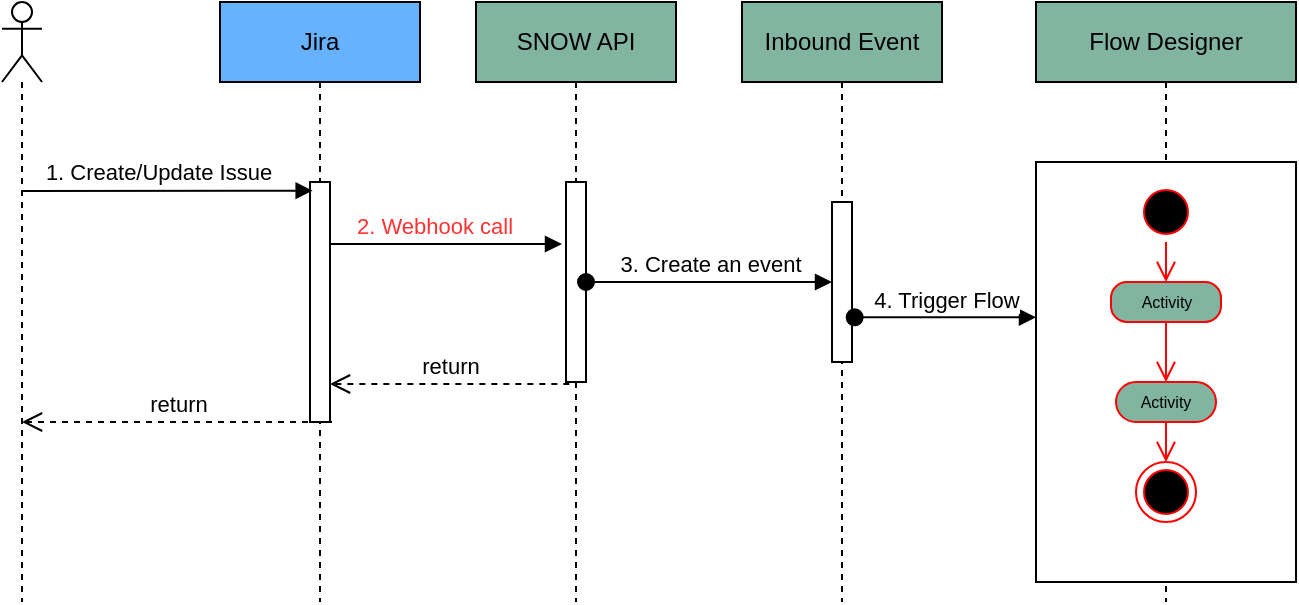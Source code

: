<mxfile version="26.2.7" pages="7">
  <diagram id="Q6E1DNBksB6A1EtsWQso" name="Jira2Snow">
    <mxGraphModel dx="1763" dy="1206" grid="0" gridSize="10" guides="1" tooltips="1" connect="1" arrows="1" fold="1" page="1" pageScale="1" pageWidth="850" pageHeight="1100" math="0" shadow="0">
      <root>
        <mxCell id="0" />
        <mxCell id="1" parent="0" />
        <mxCell id="T1SzNSe_s7wtdCuMpO71-15" value="2. Webhook call" style="html=1;verticalAlign=bottom;endArrow=block;entryX=-0.2;entryY=0.31;entryDx=0;entryDy=0;entryPerimeter=0;fontColor=#FF3333;" parent="1" target="T1SzNSe_s7wtdCuMpO71-14" edge="1">
          <mxGeometry x="-0.06" relative="1" as="geometry">
            <mxPoint x="218.5" y="321" as="sourcePoint" />
            <mxPoint x="353" y="321" as="targetPoint" />
            <mxPoint as="offset" />
          </mxGeometry>
        </mxCell>
        <mxCell id="4_w-XYMNNoLixTnXmscD-1" value="" style="shape=umlLifeline;participant=umlActor;perimeter=lifelinePerimeter;whiteSpace=wrap;html=1;container=1;collapsible=0;recursiveResize=0;verticalAlign=top;spacingTop=36;outlineConnect=0;" parent="1" vertex="1">
          <mxGeometry x="60" y="200" width="20" height="300" as="geometry" />
        </mxCell>
        <mxCell id="4_w-XYMNNoLixTnXmscD-8" value="Jira" style="shape=umlLifeline;perimeter=lifelinePerimeter;whiteSpace=wrap;html=1;container=1;collapsible=0;recursiveResize=0;outlineConnect=0;fillColor=#66B2FF;" parent="1" vertex="1">
          <mxGeometry x="169" y="200" width="100" height="300" as="geometry" />
        </mxCell>
        <mxCell id="4_w-XYMNNoLixTnXmscD-9" value="" style="html=1;points=[];perimeter=orthogonalPerimeter;" parent="4_w-XYMNNoLixTnXmscD-8" vertex="1">
          <mxGeometry x="45" y="90" width="10" height="120" as="geometry" />
        </mxCell>
        <mxCell id="T1SzNSe_s7wtdCuMpO71-11" value="return" style="html=1;verticalAlign=bottom;endArrow=open;dashed=1;endSize=8;exitX=1.1;exitY=1;exitDx=0;exitDy=0;exitPerimeter=0;" parent="1" source="4_w-XYMNNoLixTnXmscD-9" target="4_w-XYMNNoLixTnXmscD-1" edge="1">
          <mxGeometry relative="1" as="geometry">
            <mxPoint x="310" y="646" as="targetPoint" />
          </mxGeometry>
        </mxCell>
        <mxCell id="T1SzNSe_s7wtdCuMpO71-12" value="1. Create/Update Issue" style="html=1;verticalAlign=bottom;endArrow=block;entryX=0.133;entryY=0.036;entryDx=0;entryDy=0;entryPerimeter=0;" parent="1" target="4_w-XYMNNoLixTnXmscD-9" edge="1">
          <mxGeometry x="-0.06" relative="1" as="geometry">
            <mxPoint x="69.5" y="294.5" as="sourcePoint" />
            <mxPoint x="210" y="295" as="targetPoint" />
            <mxPoint as="offset" />
          </mxGeometry>
        </mxCell>
        <mxCell id="T1SzNSe_s7wtdCuMpO71-13" value="SNOW API" style="shape=umlLifeline;perimeter=lifelinePerimeter;whiteSpace=wrap;html=1;container=1;collapsible=0;recursiveResize=0;outlineConnect=0;fillColor=#81b5a1;" parent="1" vertex="1">
          <mxGeometry x="297" y="200" width="100" height="300" as="geometry" />
        </mxCell>
        <mxCell id="T1SzNSe_s7wtdCuMpO71-14" value="" style="html=1;points=[];perimeter=orthogonalPerimeter;" parent="T1SzNSe_s7wtdCuMpO71-13" vertex="1">
          <mxGeometry x="45" y="90" width="10" height="100" as="geometry" />
        </mxCell>
        <mxCell id="T1SzNSe_s7wtdCuMpO71-16" value="return" style="html=1;verticalAlign=bottom;endArrow=open;dashed=1;endSize=8;exitX=0.167;exitY=1.01;exitDx=0;exitDy=0;exitPerimeter=0;" parent="1" source="T1SzNSe_s7wtdCuMpO71-14" target="4_w-XYMNNoLixTnXmscD-9" edge="1">
          <mxGeometry relative="1" as="geometry">
            <mxPoint x="229" y="390" as="targetPoint" />
            <mxPoint x="358.5" y="390" as="sourcePoint" />
          </mxGeometry>
        </mxCell>
        <mxCell id="T1SzNSe_s7wtdCuMpO71-17" value="Inbound Event" style="shape=umlLifeline;perimeter=lifelinePerimeter;whiteSpace=wrap;html=1;container=1;collapsible=0;recursiveResize=0;outlineConnect=0;fillColor=#81b5a1;" parent="1" vertex="1">
          <mxGeometry x="430" y="200" width="100" height="300" as="geometry" />
        </mxCell>
        <mxCell id="T1SzNSe_s7wtdCuMpO71-18" value="" style="html=1;points=[];perimeter=orthogonalPerimeter;" parent="T1SzNSe_s7wtdCuMpO71-17" vertex="1">
          <mxGeometry x="45" y="100" width="10" height="80" as="geometry" />
        </mxCell>
        <mxCell id="T1SzNSe_s7wtdCuMpO71-19" value="3. Create an event" style="html=1;verticalAlign=bottom;startArrow=oval;endArrow=block;startSize=8;" parent="1" source="T1SzNSe_s7wtdCuMpO71-14" target="T1SzNSe_s7wtdCuMpO71-18" edge="1">
          <mxGeometry relative="1" as="geometry">
            <mxPoint x="357" y="350" as="sourcePoint" />
          </mxGeometry>
        </mxCell>
        <mxCell id="T1SzNSe_s7wtdCuMpO71-20" value="Flow Designer" style="shape=umlLifeline;perimeter=lifelinePerimeter;whiteSpace=wrap;html=1;container=1;collapsible=0;recursiveResize=0;outlineConnect=0;fillColor=#81B5A1;" parent="1" vertex="1">
          <mxGeometry x="577" y="200" width="130" height="300" as="geometry" />
        </mxCell>
        <mxCell id="T1SzNSe_s7wtdCuMpO71-21" value="" style="html=1;points=[];perimeter=orthogonalPerimeter;" parent="T1SzNSe_s7wtdCuMpO71-20" vertex="1">
          <mxGeometry y="80" width="130" height="210" as="geometry" />
        </mxCell>
        <mxCell id="T1SzNSe_s7wtdCuMpO71-23" value="Activity" style="rounded=1;whiteSpace=wrap;html=1;arcSize=40;fontColor=#000000;strokeColor=#ff0000;fontSize=8;fillColor=#81B5A1;" parent="T1SzNSe_s7wtdCuMpO71-20" vertex="1">
          <mxGeometry x="37.5" y="140" width="55" height="20" as="geometry" />
        </mxCell>
        <mxCell id="T1SzNSe_s7wtdCuMpO71-25" value="" style="ellipse;html=1;shape=startState;fillColor=#000000;strokeColor=#ff0000;fontSize=8;" parent="T1SzNSe_s7wtdCuMpO71-20" vertex="1">
          <mxGeometry x="50" y="90" width="30" height="30" as="geometry" />
        </mxCell>
        <mxCell id="T1SzNSe_s7wtdCuMpO71-26" value="" style="edgeStyle=orthogonalEdgeStyle;html=1;verticalAlign=bottom;endArrow=open;endSize=8;strokeColor=#ff0000;fontSize=8;" parent="T1SzNSe_s7wtdCuMpO71-20" source="T1SzNSe_s7wtdCuMpO71-25" edge="1">
          <mxGeometry relative="1" as="geometry">
            <mxPoint x="65" y="140" as="targetPoint" />
          </mxGeometry>
        </mxCell>
        <mxCell id="T1SzNSe_s7wtdCuMpO71-27" value="Activity" style="rounded=1;whiteSpace=wrap;html=1;arcSize=50;fontColor=#000000;strokeColor=#ff0000;fontSize=8;fillColor=#81B5A1;" parent="T1SzNSe_s7wtdCuMpO71-20" vertex="1">
          <mxGeometry x="40" y="190" width="50" height="20" as="geometry" />
        </mxCell>
        <mxCell id="T1SzNSe_s7wtdCuMpO71-24" value="" style="edgeStyle=orthogonalEdgeStyle;html=1;verticalAlign=bottom;endArrow=open;endSize=8;strokeColor=#ff0000;" parent="T1SzNSe_s7wtdCuMpO71-20" source="T1SzNSe_s7wtdCuMpO71-23" target="T1SzNSe_s7wtdCuMpO71-27" edge="1">
          <mxGeometry relative="1" as="geometry">
            <mxPoint x="63" y="190" as="targetPoint" />
          </mxGeometry>
        </mxCell>
        <mxCell id="T1SzNSe_s7wtdCuMpO71-28" value="" style="ellipse;html=1;shape=endState;fillColor=#000000;strokeColor=#ff0000;fontSize=8;" parent="T1SzNSe_s7wtdCuMpO71-20" vertex="1">
          <mxGeometry x="50" y="230" width="30" height="30" as="geometry" />
        </mxCell>
        <mxCell id="T1SzNSe_s7wtdCuMpO71-30" value="" style="edgeStyle=orthogonalEdgeStyle;html=1;verticalAlign=bottom;endArrow=open;endSize=8;strokeColor=#ff0000;fontSize=8;entryX=0.5;entryY=0;entryDx=0;entryDy=0;" parent="T1SzNSe_s7wtdCuMpO71-20" source="T1SzNSe_s7wtdCuMpO71-27" target="T1SzNSe_s7wtdCuMpO71-28" edge="1">
          <mxGeometry relative="1" as="geometry">
            <mxPoint x="-107" y="420" as="targetPoint" />
          </mxGeometry>
        </mxCell>
        <mxCell id="T1SzNSe_s7wtdCuMpO71-22" value="4. Trigger Flow" style="html=1;verticalAlign=bottom;startArrow=oval;endArrow=block;startSize=8;exitX=1.133;exitY=0.721;exitDx=0;exitDy=0;exitPerimeter=0;" parent="1" source="T1SzNSe_s7wtdCuMpO71-18" target="T1SzNSe_s7wtdCuMpO71-21" edge="1">
          <mxGeometry relative="1" as="geometry">
            <mxPoint x="550" y="370" as="sourcePoint" />
          </mxGeometry>
        </mxCell>
      </root>
    </mxGraphModel>
  </diagram>
  <diagram name="Snow2Jira" id="6pAvTdqdDWFQQq3zHLvm">
    <mxGraphModel dx="1341" dy="933" grid="0" gridSize="10" guides="1" tooltips="1" connect="1" arrows="1" fold="1" page="1" pageScale="1" pageWidth="850" pageHeight="1100" math="0" shadow="0">
      <root>
        <mxCell id="0JPBU8Lxj0JWU3b-ZufK-0" />
        <mxCell id="0JPBU8Lxj0JWU3b-ZufK-1" parent="0JPBU8Lxj0JWU3b-ZufK-0" />
        <mxCell id="0JPBU8Lxj0JWU3b-ZufK-2" value="2. Create an Import Request" style="html=1;verticalAlign=bottom;endArrow=block;entryX=-0.2;entryY=0.31;entryDx=0;entryDy=0;entryPerimeter=0;exitX=1.3;exitY=0.258;exitDx=0;exitDy=0;exitPerimeter=0;" parent="0JPBU8Lxj0JWU3b-ZufK-1" source="0JPBU8Lxj0JWU3b-ZufK-5" target="0JPBU8Lxj0JWU3b-ZufK-9" edge="1">
          <mxGeometry x="-0.06" relative="1" as="geometry">
            <mxPoint x="199.5" y="321" as="sourcePoint" />
            <mxPoint x="334" y="321" as="targetPoint" />
            <mxPoint as="offset" />
          </mxGeometry>
        </mxCell>
        <mxCell id="0JPBU8Lxj0JWU3b-ZufK-3" value="" style="shape=umlLifeline;participant=umlActor;perimeter=lifelinePerimeter;whiteSpace=wrap;html=1;container=1;collapsible=0;recursiveResize=0;verticalAlign=top;spacingTop=36;outlineConnect=0;" parent="0JPBU8Lxj0JWU3b-ZufK-1" vertex="1">
          <mxGeometry x="41" y="200" width="20" height="400" as="geometry" />
        </mxCell>
        <mxCell id="0JPBU8Lxj0JWU3b-ZufK-4" value="DevOps Plan Tool" style="shape=umlLifeline;perimeter=lifelinePerimeter;whiteSpace=wrap;html=1;container=1;collapsible=0;recursiveResize=0;outlineConnect=0;fillColor=#81B5A1;" parent="0JPBU8Lxj0JWU3b-ZufK-1" vertex="1">
          <mxGeometry x="130" y="200" width="100" height="400" as="geometry" />
        </mxCell>
        <mxCell id="0JPBU8Lxj0JWU3b-ZufK-5" value="" style="html=1;points=[];perimeter=orthogonalPerimeter;" parent="0JPBU8Lxj0JWU3b-ZufK-4" vertex="1">
          <mxGeometry x="45" y="90" width="10" height="120" as="geometry" />
        </mxCell>
        <mxCell id="0JPBU8Lxj0JWU3b-ZufK-6" value="&lt;div&gt;return:&lt;/div&gt;&lt;div&gt;&quot;Discover requested&quot;&lt;br&gt;&lt;/div&gt;" style="html=1;verticalAlign=bottom;endArrow=open;dashed=1;endSize=8;exitX=1.1;exitY=1;exitDx=0;exitDy=0;exitPerimeter=0;" parent="0JPBU8Lxj0JWU3b-ZufK-1" source="0JPBU8Lxj0JWU3b-ZufK-5" target="0JPBU8Lxj0JWU3b-ZufK-3" edge="1">
          <mxGeometry relative="1" as="geometry">
            <mxPoint x="291" y="646" as="targetPoint" />
          </mxGeometry>
        </mxCell>
        <mxCell id="0JPBU8Lxj0JWU3b-ZufK-7" value="1. Discover Plans" style="html=1;verticalAlign=bottom;endArrow=block;entryX=0.133;entryY=0.036;entryDx=0;entryDy=0;entryPerimeter=0;" parent="0JPBU8Lxj0JWU3b-ZufK-1" target="0JPBU8Lxj0JWU3b-ZufK-5" edge="1">
          <mxGeometry x="-0.06" relative="1" as="geometry">
            <mxPoint x="50.5" y="294.5" as="sourcePoint" />
            <mxPoint x="191" y="295" as="targetPoint" />
            <mxPoint as="offset" />
          </mxGeometry>
        </mxCell>
        <mxCell id="0JPBU8Lxj0JWU3b-ZufK-8" value="Import Request" style="shape=umlLifeline;perimeter=lifelinePerimeter;whiteSpace=wrap;html=1;container=1;collapsible=0;recursiveResize=0;outlineConnect=0;fillColor=#81b5a1;" parent="0JPBU8Lxj0JWU3b-ZufK-1" vertex="1">
          <mxGeometry x="296" y="200" width="100" height="400" as="geometry" />
        </mxCell>
        <mxCell id="0JPBU8Lxj0JWU3b-ZufK-9" value="" style="html=1;points=[];perimeter=orthogonalPerimeter;" parent="0JPBU8Lxj0JWU3b-ZufK-8" vertex="1">
          <mxGeometry x="45" y="90" width="10" height="100" as="geometry" />
        </mxCell>
        <mxCell id="0JPBU8Lxj0JWU3b-ZufK-10" value="return" style="html=1;verticalAlign=bottom;endArrow=open;dashed=1;endSize=8;exitX=0.167;exitY=1.01;exitDx=0;exitDy=0;exitPerimeter=0;" parent="0JPBU8Lxj0JWU3b-ZufK-1" source="0JPBU8Lxj0JWU3b-ZufK-9" target="0JPBU8Lxj0JWU3b-ZufK-5" edge="1">
          <mxGeometry relative="1" as="geometry">
            <mxPoint x="210" y="390" as="targetPoint" />
            <mxPoint x="339.5" y="390" as="sourcePoint" />
          </mxGeometry>
        </mxCell>
        <mxCell id="0JPBU8Lxj0JWU3b-ZufK-14" value="Flow Designer" style="shape=umlLifeline;perimeter=lifelinePerimeter;whiteSpace=wrap;html=1;container=1;collapsible=0;recursiveResize=0;outlineConnect=0;fillColor=#81B5A1;" parent="0JPBU8Lxj0JWU3b-ZufK-1" vertex="1">
          <mxGeometry x="457" y="200" width="170" height="400" as="geometry" />
        </mxCell>
        <mxCell id="0JPBU8Lxj0JWU3b-ZufK-15" value="Discover and Import projects from Jira" style="html=1;points=[];perimeter=orthogonalPerimeter;horizontal=1;verticalAlign=top;fontSize=10;" parent="0JPBU8Lxj0JWU3b-ZufK-14" vertex="1">
          <mxGeometry y="80" width="170" height="230" as="geometry" />
        </mxCell>
        <mxCell id="0JPBU8Lxj0JWU3b-ZufK-17" value="" style="ellipse;html=1;shape=startState;fillColor=#000000;strokeColor=#ff0000;fontSize=8;" parent="0JPBU8Lxj0JWU3b-ZufK-14" vertex="1">
          <mxGeometry x="70" y="100" width="30" height="30" as="geometry" />
        </mxCell>
        <mxCell id="0JPBU8Lxj0JWU3b-ZufK-19" value="&lt;a tabindex=&quot;-1&quot; class=&quot;textOpener&quot; id=&quot;flow_action_3_expand_form&quot;&gt;&lt;span&gt;&lt;span class=&quot;input&quot;&gt;Discover Jira Projects and Create Apps&lt;/span&gt;&lt;/span&gt;&lt;/a&gt;" style="rounded=1;whiteSpace=wrap;html=1;arcSize=50;fontColor=#000000;strokeColor=#ff0000;fontSize=8;fillColor=#66B2FF;" parent="0JPBU8Lxj0JWU3b-ZufK-14" vertex="1">
          <mxGeometry x="50" y="197" width="70" height="40" as="geometry" />
        </mxCell>
        <mxCell id="0JPBU8Lxj0JWU3b-ZufK-20" value="" style="edgeStyle=orthogonalEdgeStyle;html=1;verticalAlign=bottom;endArrow=open;endSize=8;strokeColor=#ff0000;" parent="0JPBU8Lxj0JWU3b-ZufK-14" source="0JPBU8Lxj0JWU3b-ZufK-16" target="0JPBU8Lxj0JWU3b-ZufK-19" edge="1">
          <mxGeometry relative="1" as="geometry">
            <mxPoint x="83" y="200" as="targetPoint" />
          </mxGeometry>
        </mxCell>
        <mxCell id="0JPBU8Lxj0JWU3b-ZufK-21" value="" style="ellipse;html=1;shape=endState;fillColor=#000000;strokeColor=#ff0000;fontSize=8;" parent="0JPBU8Lxj0JWU3b-ZufK-14" vertex="1">
          <mxGeometry x="70" y="257" width="30" height="30" as="geometry" />
        </mxCell>
        <mxCell id="0JPBU8Lxj0JWU3b-ZufK-22" value="" style="edgeStyle=orthogonalEdgeStyle;html=1;verticalAlign=bottom;endArrow=open;endSize=8;strokeColor=#ff0000;fontSize=8;entryX=0.5;entryY=0;entryDx=0;entryDy=0;" parent="0JPBU8Lxj0JWU3b-ZufK-14" source="0JPBU8Lxj0JWU3b-ZufK-19" target="0JPBU8Lxj0JWU3b-ZufK-21" edge="1">
          <mxGeometry relative="1" as="geometry">
            <mxPoint x="-87" y="447" as="targetPoint" />
          </mxGeometry>
        </mxCell>
        <mxCell id="0JPBU8Lxj0JWU3b-ZufK-16" value="Activity" style="rounded=1;whiteSpace=wrap;html=1;arcSize=40;fontColor=#000000;strokeColor=#ff0000;fontSize=8;fillColor=#81B5A1;" parent="0JPBU8Lxj0JWU3b-ZufK-14" vertex="1">
          <mxGeometry x="57.5" y="150" width="55" height="20" as="geometry" />
        </mxCell>
        <mxCell id="6klk0Hag2QH_eE8__3KO-0" value="" style="edgeStyle=orthogonalEdgeStyle;html=1;verticalAlign=bottom;endArrow=open;endSize=8;strokeColor=#ff0000;fontSize=8;" parent="0JPBU8Lxj0JWU3b-ZufK-14" source="0JPBU8Lxj0JWU3b-ZufK-17" target="0JPBU8Lxj0JWU3b-ZufK-16" edge="1">
          <mxGeometry relative="1" as="geometry">
            <mxPoint x="542" y="350" as="targetPoint" />
            <mxPoint x="542" y="330" as="sourcePoint" />
          </mxGeometry>
        </mxCell>
        <mxCell id="0JPBU8Lxj0JWU3b-ZufK-23" value="4. Trigger Flow" style="html=1;verticalAlign=bottom;startArrow=oval;endArrow=block;startSize=8;exitX=1.367;exitY=0.53;exitDx=0;exitDy=0;exitPerimeter=0;" parent="0JPBU8Lxj0JWU3b-ZufK-1" source="0JPBU8Lxj0JWU3b-ZufK-9" target="0JPBU8Lxj0JWU3b-ZufK-15" edge="1">
          <mxGeometry relative="1" as="geometry">
            <mxPoint x="467.33" y="357.68" as="sourcePoint" />
          </mxGeometry>
        </mxCell>
        <mxCell id="fHuJoxtA04xBgWpDCJj9-0" value="Jira API" style="shape=umlLifeline;perimeter=lifelinePerimeter;whiteSpace=wrap;html=1;container=1;collapsible=0;recursiveResize=0;outlineConnect=0;fillColor=#66B2FF;" parent="0JPBU8Lxj0JWU3b-ZufK-1" vertex="1">
          <mxGeometry x="690" y="200" width="100" height="400" as="geometry" />
        </mxCell>
        <mxCell id="fHuJoxtA04xBgWpDCJj9-1" value="" style="html=1;points=[];perimeter=orthogonalPerimeter;" parent="fHuJoxtA04xBgWpDCJj9-0" vertex="1">
          <mxGeometry x="45" y="90" width="10" height="190" as="geometry" />
        </mxCell>
        <mxCell id="fHuJoxtA04xBgWpDCJj9-2" value="5. Jira API ..." style="html=1;verticalAlign=bottom;endArrow=block;" parent="0JPBU8Lxj0JWU3b-ZufK-1" source="0JPBU8Lxj0JWU3b-ZufK-19" edge="1">
          <mxGeometry x="-0.06" relative="1" as="geometry">
            <mxPoint x="569.5" y="416.67" as="sourcePoint" />
            <mxPoint x="734" y="416" as="targetPoint" />
            <mxPoint as="offset" />
          </mxGeometry>
        </mxCell>
      </root>
    </mxGraphModel>
  </diagram>
  <diagram name="Simple" id="N0Z4IKE9n8rX6mLrvlkg">
    <mxGraphModel dx="919" dy="709" grid="1" gridSize="10" guides="1" tooltips="1" connect="1" arrows="1" fold="1" page="1" pageScale="1" pageWidth="850" pageHeight="1100" math="0" shadow="0">
      <root>
        <mxCell id="-hq-wn5TjDZyN-FF41M5-0" />
        <mxCell id="-hq-wn5TjDZyN-FF41M5-1" parent="-hq-wn5TjDZyN-FF41M5-0" />
        <mxCell id="-hq-wn5TjDZyN-FF41M5-11" value="Flow Designer" style="shape=umlLifeline;perimeter=lifelinePerimeter;whiteSpace=wrap;html=1;container=1;collapsible=0;recursiveResize=0;outlineConnect=0;fillColor=#81B5A1;" parent="-hq-wn5TjDZyN-FF41M5-1" vertex="1">
          <mxGeometry x="60" y="50" width="170" height="400" as="geometry" />
        </mxCell>
        <mxCell id="-hq-wn5TjDZyN-FF41M5-12" value="Flow Name" style="html=1;points=[];perimeter=orthogonalPerimeter;horizontal=1;verticalAlign=top;fontSize=10;" parent="-hq-wn5TjDZyN-FF41M5-11" vertex="1">
          <mxGeometry y="80" width="170" height="230" as="geometry" />
        </mxCell>
        <mxCell id="-hq-wn5TjDZyN-FF41M5-13" value="" style="ellipse;html=1;shape=startState;fillColor=#000000;strokeColor=#ff0000;fontSize=8;" parent="-hq-wn5TjDZyN-FF41M5-11" vertex="1">
          <mxGeometry x="70" y="100" width="30" height="30" as="geometry" />
        </mxCell>
        <mxCell id="-hq-wn5TjDZyN-FF41M5-14" value="Jira Activity" style="rounded=1;whiteSpace=wrap;html=1;arcSize=50;fontColor=#000000;strokeColor=#ff0000;fontSize=8;fillColor=#66B2FF;" parent="-hq-wn5TjDZyN-FF41M5-11" vertex="1">
          <mxGeometry x="50" y="197" width="70" height="40" as="geometry" />
        </mxCell>
        <mxCell id="-hq-wn5TjDZyN-FF41M5-15" value="" style="edgeStyle=orthogonalEdgeStyle;html=1;verticalAlign=bottom;endArrow=open;endSize=8;strokeColor=#ff0000;" parent="-hq-wn5TjDZyN-FF41M5-11" source="-hq-wn5TjDZyN-FF41M5-18" target="-hq-wn5TjDZyN-FF41M5-14" edge="1">
          <mxGeometry relative="1" as="geometry">
            <mxPoint x="83" y="200" as="targetPoint" />
          </mxGeometry>
        </mxCell>
        <mxCell id="-hq-wn5TjDZyN-FF41M5-16" value="" style="ellipse;html=1;shape=endState;fillColor=#000000;strokeColor=#ff0000;fontSize=8;" parent="-hq-wn5TjDZyN-FF41M5-11" vertex="1">
          <mxGeometry x="70" y="257" width="30" height="30" as="geometry" />
        </mxCell>
        <mxCell id="-hq-wn5TjDZyN-FF41M5-17" value="" style="edgeStyle=orthogonalEdgeStyle;html=1;verticalAlign=bottom;endArrow=open;endSize=8;strokeColor=#ff0000;fontSize=8;entryX=0.5;entryY=0;entryDx=0;entryDy=0;" parent="-hq-wn5TjDZyN-FF41M5-11" source="-hq-wn5TjDZyN-FF41M5-14" target="-hq-wn5TjDZyN-FF41M5-16" edge="1">
          <mxGeometry relative="1" as="geometry">
            <mxPoint x="-87" y="447" as="targetPoint" />
          </mxGeometry>
        </mxCell>
        <mxCell id="-hq-wn5TjDZyN-FF41M5-18" value="Activity" style="rounded=1;whiteSpace=wrap;html=1;arcSize=40;fontColor=#000000;strokeColor=#ff0000;fontSize=8;fillColor=#81B5A1;" parent="-hq-wn5TjDZyN-FF41M5-11" vertex="1">
          <mxGeometry x="57.5" y="150" width="55" height="20" as="geometry" />
        </mxCell>
        <mxCell id="-hq-wn5TjDZyN-FF41M5-19" value="" style="edgeStyle=orthogonalEdgeStyle;html=1;verticalAlign=bottom;endArrow=open;endSize=8;strokeColor=#ff0000;fontSize=8;" parent="-hq-wn5TjDZyN-FF41M5-11" source="-hq-wn5TjDZyN-FF41M5-13" target="-hq-wn5TjDZyN-FF41M5-18" edge="1">
          <mxGeometry relative="1" as="geometry">
            <mxPoint x="542" y="350" as="targetPoint" />
            <mxPoint x="542" y="330" as="sourcePoint" />
          </mxGeometry>
        </mxCell>
        <mxCell id="-hq-wn5TjDZyN-FF41M5-21" value="Jira API" style="shape=umlLifeline;perimeter=lifelinePerimeter;whiteSpace=wrap;html=1;container=1;collapsible=0;recursiveResize=0;outlineConnect=0;fillColor=#66B2FF;" parent="-hq-wn5TjDZyN-FF41M5-1" vertex="1">
          <mxGeometry x="293" y="50" width="100" height="400" as="geometry" />
        </mxCell>
        <mxCell id="-hq-wn5TjDZyN-FF41M5-22" value="" style="html=1;points=[];perimeter=orthogonalPerimeter;" parent="-hq-wn5TjDZyN-FF41M5-21" vertex="1">
          <mxGeometry x="45" y="90" width="10" height="190" as="geometry" />
        </mxCell>
        <mxCell id="-hq-wn5TjDZyN-FF41M5-23" value="&lt;div&gt;API Call&lt;/div&gt;" style="html=1;verticalAlign=bottom;endArrow=block;" parent="-hq-wn5TjDZyN-FF41M5-1" source="-hq-wn5TjDZyN-FF41M5-14" edge="1">
          <mxGeometry x="-0.06" relative="1" as="geometry">
            <mxPoint x="172.5" y="266.67" as="sourcePoint" />
            <mxPoint x="337" y="266" as="targetPoint" />
            <mxPoint as="offset" />
          </mxGeometry>
        </mxCell>
        <mxCell id="H9mNvklWcaO9ZWxhxDM9-0" value="Webhook call" style="html=1;verticalAlign=bottom;endArrow=block;entryX=-0.2;entryY=0.31;entryDx=0;entryDy=0;entryPerimeter=0;fontColor=#FF3333;" parent="-hq-wn5TjDZyN-FF41M5-1" target="H9mNvklWcaO9ZWxhxDM9-4" edge="1">
          <mxGeometry x="-0.06" relative="1" as="geometry">
            <mxPoint x="649.5" y="171" as="sourcePoint" />
            <mxPoint x="784" y="171" as="targetPoint" />
            <mxPoint as="offset" />
          </mxGeometry>
        </mxCell>
        <mxCell id="H9mNvklWcaO9ZWxhxDM9-1" value="Jira" style="shape=umlLifeline;perimeter=lifelinePerimeter;whiteSpace=wrap;html=1;container=1;collapsible=0;recursiveResize=0;outlineConnect=0;fillColor=#66B2FF;" parent="-hq-wn5TjDZyN-FF41M5-1" vertex="1">
          <mxGeometry x="600" y="50" width="100" height="390" as="geometry" />
        </mxCell>
        <mxCell id="H9mNvklWcaO9ZWxhxDM9-2" value="" style="html=1;points=[];perimeter=orthogonalPerimeter;" parent="H9mNvklWcaO9ZWxhxDM9-1" vertex="1">
          <mxGeometry x="45" y="90" width="10" height="120" as="geometry" />
        </mxCell>
        <mxCell id="H9mNvklWcaO9ZWxhxDM9-3" value="SNOW API" style="shape=umlLifeline;perimeter=lifelinePerimeter;whiteSpace=wrap;html=1;container=1;collapsible=0;recursiveResize=0;outlineConnect=0;fillColor=#81b5a1;" parent="-hq-wn5TjDZyN-FF41M5-1" vertex="1">
          <mxGeometry x="728" y="50" width="100" height="390" as="geometry" />
        </mxCell>
        <mxCell id="H9mNvklWcaO9ZWxhxDM9-4" value="" style="html=1;points=[];perimeter=orthogonalPerimeter;" parent="H9mNvklWcaO9ZWxhxDM9-3" vertex="1">
          <mxGeometry x="45" y="90" width="10" height="100" as="geometry" />
        </mxCell>
        <mxCell id="H9mNvklWcaO9ZWxhxDM9-5" value="return" style="html=1;verticalAlign=bottom;endArrow=open;dashed=1;endSize=8;exitX=0.167;exitY=1.01;exitDx=0;exitDy=0;exitPerimeter=0;" parent="-hq-wn5TjDZyN-FF41M5-1" source="H9mNvklWcaO9ZWxhxDM9-4" target="H9mNvklWcaO9ZWxhxDM9-2" edge="1">
          <mxGeometry relative="1" as="geometry">
            <mxPoint x="660" y="240" as="targetPoint" />
            <mxPoint x="789.5" y="240" as="sourcePoint" />
          </mxGeometry>
        </mxCell>
      </root>
    </mxGraphModel>
  </diagram>
  <diagram id="Ec1ckr1iLFRP1fgkcWn_" name="2BRs">
    <mxGraphModel dx="919" dy="709" grid="0" gridSize="10" guides="1" tooltips="1" connect="1" arrows="1" fold="1" page="1" pageScale="1" pageWidth="1169" pageHeight="827" math="0" shadow="0">
      <root>
        <mxCell id="QhVHs91_zqvOWr9fpZh--0" />
        <mxCell id="QhVHs91_zqvOWr9fpZh--1" parent="QhVHs91_zqvOWr9fpZh--0" />
        <mxCell id="JbLzHbnOiDHFR5JsSFJZ-0" value="GitLab Event" style="html=1;outlineConnect=0;whiteSpace=wrap;fillColor=#99ffff;shape=mxgraph.archimate3.application;appType=event;archiType=rounded" parent="QhVHs91_zqvOWr9fpZh--1" vertex="1">
          <mxGeometry x="80" y="315" width="110" height="75" as="geometry" />
        </mxCell>
        <mxCell id="JbLzHbnOiDHFR5JsSFJZ-1" value="Jira Event" style="html=1;outlineConnect=0;whiteSpace=wrap;fillColor=#99ffff;shape=mxgraph.archimate3.application;appType=event;archiType=rounded" parent="QhVHs91_zqvOWr9fpZh--1" vertex="1">
          <mxGeometry x="80" y="102.5" width="110" height="75" as="geometry" />
        </mxCell>
        <mxCell id="JbLzHbnOiDHFR5JsSFJZ-3" value="Jira" style="html=1;outlineConnect=0;whiteSpace=wrap;fillColor=#99ffff;shape=mxgraph.archimate3.application;appType=comp;archiType=square;verticalAlign=top;" parent="QhVHs91_zqvOWr9fpZh--1" vertex="1">
          <mxGeometry x="210" y="90" width="220" height="90" as="geometry" />
        </mxCell>
        <mxCell id="JbLzHbnOiDHFR5JsSFJZ-4" value="Notify (Jira Webhook)" style="html=1;outlineConnect=0;whiteSpace=wrap;fillColor=#99ffff;shape=mxgraph.archimate3.application;appType=proc;archiType=rounded;verticalAlign=middle;" parent="QhVHs91_zqvOWr9fpZh--1" vertex="1">
          <mxGeometry x="260" y="115" width="150" height="50" as="geometry" />
        </mxCell>
        <mxCell id="JbLzHbnOiDHFR5JsSFJZ-5" value="GitLab" style="html=1;outlineConnect=0;whiteSpace=wrap;fillColor=#99ffff;shape=mxgraph.archimate3.application;appType=comp;archiType=square;verticalAlign=top;" parent="QhVHs91_zqvOWr9fpZh--1" vertex="1">
          <mxGeometry x="210" y="270" width="220" height="140" as="geometry" />
        </mxCell>
        <mxCell id="JbLzHbnOiDHFR5JsSFJZ-6" value="CI/CD" style="html=1;outlineConnect=0;whiteSpace=wrap;fillColor=#99ffff;shape=mxgraph.archimate3.application;appType=comp;archiType=square;verticalAlign=top;" parent="QhVHs91_zqvOWr9fpZh--1" vertex="1">
          <mxGeometry x="230" y="302.5" width="190" height="87.5" as="geometry" />
        </mxCell>
        <mxCell id="JbLzHbnOiDHFR5JsSFJZ-7" value="Notify (GitLab Webhook)" style="html=1;outlineConnect=0;whiteSpace=wrap;fillColor=#99ffff;shape=mxgraph.archimate3.application;appType=proc;archiType=rounded;verticalAlign=middle;" parent="QhVHs91_zqvOWr9fpZh--1" vertex="1">
          <mxGeometry x="260" y="327.5" width="150" height="50" as="geometry" />
        </mxCell>
        <mxCell id="JbLzHbnOiDHFR5JsSFJZ-8" value="" style="edgeStyle=orthogonalEdgeStyle;rounded=0;orthogonalLoop=1;jettySize=auto;html=1;" parent="QhVHs91_zqvOWr9fpZh--1" source="JbLzHbnOiDHFR5JsSFJZ-0" target="JbLzHbnOiDHFR5JsSFJZ-7" edge="1">
          <mxGeometry relative="1" as="geometry" />
        </mxCell>
        <mxCell id="JbLzHbnOiDHFR5JsSFJZ-9" value="" style="edgeStyle=orthogonalEdgeStyle;rounded=0;orthogonalLoop=1;jettySize=auto;html=1;" parent="QhVHs91_zqvOWr9fpZh--1" source="JbLzHbnOiDHFR5JsSFJZ-1" target="JbLzHbnOiDHFR5JsSFJZ-4" edge="1">
          <mxGeometry relative="1" as="geometry" />
        </mxCell>
        <mxCell id="JbLzHbnOiDHFR5JsSFJZ-10" value="ServiceNow" style="html=1;outlineConnect=0;whiteSpace=wrap;fillColor=#99ffff;shape=mxgraph.archimate3.application;appType=comp;archiType=square;verticalAlign=top;" parent="QhVHs91_zqvOWr9fpZh--1" vertex="1">
          <mxGeometry x="460" y="60" width="680" height="400" as="geometry" />
        </mxCell>
        <mxCell id="JbLzHbnOiDHFR5JsSFJZ-11" value="DevOps Module" style="html=1;outlineConnect=0;whiteSpace=wrap;fillColor=#99ffff;shape=mxgraph.archimate3.application;appType=comp;archiType=square;verticalAlign=top;" parent="QhVHs91_zqvOWr9fpZh--1" vertex="1">
          <mxGeometry x="480" y="90" width="460" height="320" as="geometry" />
        </mxCell>
        <mxCell id="JbLzHbnOiDHFR5JsSFJZ-12" value="Change Management" style="html=1;outlineConnect=0;whiteSpace=wrap;fillColor=#99ffff;shape=mxgraph.archimate3.application;appType=comp;archiType=square;verticalAlign=top;" parent="QhVHs91_zqvOWr9fpZh--1" vertex="1">
          <mxGeometry x="950" y="90" width="170" height="320" as="geometry" />
        </mxCell>
        <mxCell id="ma5yKZXG8RlrlPqFvoIC-5" value="" style="rounded=0;orthogonalLoop=1;jettySize=auto;html=1;entryX=0;entryY=0.5;entryDx=0;entryDy=0;entryPerimeter=0;dashed=1;dashPattern=1 1;" parent="QhVHs91_zqvOWr9fpZh--1" source="JbLzHbnOiDHFR5JsSFJZ-13" target="ma5yKZXG8RlrlPqFvoIC-2" edge="1">
          <mxGeometry relative="1" as="geometry" />
        </mxCell>
        <mxCell id="ma5yKZXG8RlrlPqFvoIC-7" value="" style="edgeStyle=orthogonalEdgeStyle;rounded=0;orthogonalLoop=1;jettySize=auto;html=1;" parent="QhVHs91_zqvOWr9fpZh--1" source="JbLzHbnOiDHFR5JsSFJZ-13" target="ma5yKZXG8RlrlPqFvoIC-1" edge="1">
          <mxGeometry relative="1" as="geometry" />
        </mxCell>
        <mxCell id="JbLzHbnOiDHFR5JsSFJZ-13" value="Receive Notification (Inbound Event API)" style="html=1;outlineConnect=0;whiteSpace=wrap;fillColor=#99ffff;shape=mxgraph.archimate3.application;appType=proc;archiType=rounded;verticalAlign=middle;" parent="QhVHs91_zqvOWr9fpZh--1" vertex="1">
          <mxGeometry x="500" y="227.5" width="150" height="75" as="geometry" />
        </mxCell>
        <mxCell id="ma5yKZXG8RlrlPqFvoIC-10" value="" style="rounded=0;orthogonalLoop=1;jettySize=auto;html=1;dashed=1;dashPattern=1 1;" parent="QhVHs91_zqvOWr9fpZh--1" source="ma5yKZXG8RlrlPqFvoIC-1" target="ma5yKZXG8RlrlPqFvoIC-9" edge="1">
          <mxGeometry relative="1" as="geometry" />
        </mxCell>
        <mxCell id="ma5yKZXG8RlrlPqFvoIC-1" value="Process DevOps" style="html=1;outlineConnect=0;whiteSpace=wrap;fillColor=#99ffff;shape=mxgraph.archimate3.application;appType=proc;archiType=rounded;verticalAlign=middle;" parent="QhVHs91_zqvOWr9fpZh--1" vertex="1">
          <mxGeometry x="700" y="227.5" width="150" height="75" as="geometry" />
        </mxCell>
        <mxCell id="ma5yKZXG8RlrlPqFvoIC-6" style="rounded=0;orthogonalLoop=1;jettySize=auto;html=1;exitX=1;exitY=0.5;exitDx=0;exitDy=0;exitPerimeter=0;entryX=0;entryY=0.5;entryDx=0;entryDy=0;entryPerimeter=0;" parent="QhVHs91_zqvOWr9fpZh--1" source="ma5yKZXG8RlrlPqFvoIC-2" target="ma5yKZXG8RlrlPqFvoIC-3" edge="1">
          <mxGeometry relative="1" as="geometry">
            <mxPoint x="960" y="268" as="targetPoint" />
          </mxGeometry>
        </mxCell>
        <mxCell id="ma5yKZXG8RlrlPqFvoIC-2" value="Business Rule (Post Process Jira Notification)" style="html=1;outlineConnect=0;whiteSpace=wrap;fillColor=#e1d5e7;shape=mxgraph.archimate3.application;appType=comp;archiType=square;verticalAlign=middle;strokeColor=#9673a6;" parent="QhVHs91_zqvOWr9fpZh--1" vertex="1">
          <mxGeometry x="675" y="132.5" width="200" height="57.5" as="geometry" />
        </mxCell>
        <mxCell id="ma5yKZXG8RlrlPqFvoIC-12" value="" style="edgeStyle=none;rounded=0;orthogonalLoop=1;jettySize=auto;html=1;dashed=1;dashPattern=1 1;" parent="QhVHs91_zqvOWr9fpZh--1" source="ma5yKZXG8RlrlPqFvoIC-3" target="ma5yKZXG8RlrlPqFvoIC-11" edge="1">
          <mxGeometry relative="1" as="geometry" />
        </mxCell>
        <mxCell id="ma5yKZXG8RlrlPqFvoIC-3" value="Change Request" style="html=1;outlineConnect=0;whiteSpace=wrap;fillColor=#99ffff;shape=mxgraph.archimate3.application;appType=comp;archiType=square;verticalAlign=middle;" parent="QhVHs91_zqvOWr9fpZh--1" vertex="1">
          <mxGeometry x="960" y="123.75" width="150" height="75" as="geometry" />
        </mxCell>
        <mxCell id="ma5yKZXG8RlrlPqFvoIC-4" style="rounded=0;orthogonalLoop=1;jettySize=auto;html=1;entryX=0.5;entryY=0;entryDx=0;entryDy=0;entryPerimeter=0;exitX=1;exitY=0.5;exitDx=0;exitDy=0;exitPerimeter=0;" parent="QhVHs91_zqvOWr9fpZh--1" source="JbLzHbnOiDHFR5JsSFJZ-4" target="JbLzHbnOiDHFR5JsSFJZ-13" edge="1">
          <mxGeometry relative="1" as="geometry" />
        </mxCell>
        <mxCell id="ma5yKZXG8RlrlPqFvoIC-8" value="" style="rounded=0;orthogonalLoop=1;jettySize=auto;html=1;exitX=1;exitY=0.5;exitDx=0;exitDy=0;exitPerimeter=0;entryX=0.5;entryY=1;entryDx=0;entryDy=0;entryPerimeter=0;" parent="QhVHs91_zqvOWr9fpZh--1" source="JbLzHbnOiDHFR5JsSFJZ-7" target="JbLzHbnOiDHFR5JsSFJZ-13" edge="1">
          <mxGeometry relative="1" as="geometry" />
        </mxCell>
        <mxCell id="ma5yKZXG8RlrlPqFvoIC-13" value="" style="edgeStyle=none;rounded=0;orthogonalLoop=1;jettySize=auto;html=1;dashed=1;dashPattern=1 1;" parent="QhVHs91_zqvOWr9fpZh--1" source="ma5yKZXG8RlrlPqFvoIC-9" target="ma5yKZXG8RlrlPqFvoIC-11" edge="1">
          <mxGeometry relative="1" as="geometry" />
        </mxCell>
        <mxCell id="ma5yKZXG8RlrlPqFvoIC-9" value="Business Rule (Post Process GitLab Job notification)" style="html=1;outlineConnect=0;whiteSpace=wrap;fillColor=#e1d5e7;shape=mxgraph.archimate3.application;appType=comp;archiType=square;verticalAlign=middle;strokeColor=#9673a6;" parent="QhVHs91_zqvOWr9fpZh--1" vertex="1">
          <mxGeometry x="675" y="327.5" width="200" height="60" as="geometry" />
        </mxCell>
        <mxCell id="ma5yKZXG8RlrlPqFvoIC-11" value="Pipeline Execution" style="html=1;outlineConnect=0;whiteSpace=wrap;fillColor=#99ffff;shape=mxgraph.archimate3.application;appType=comp;archiType=square;verticalAlign=middle;" parent="QhVHs91_zqvOWr9fpZh--1" vertex="1">
          <mxGeometry x="960" y="333.75" width="150" height="47.5" as="geometry" />
        </mxCell>
      </root>
    </mxGraphModel>
  </diagram>
  <diagram name="Jira2SNOW" id="045A8etjPetJH9YOlVY-">
    <mxGraphModel dx="919" dy="709" grid="0" gridSize="10" guides="1" tooltips="1" connect="1" arrows="1" fold="1" page="1" pageScale="1" pageWidth="1169" pageHeight="827" math="0" shadow="0">
      <root>
        <mxCell id="1PPakA8v67BioQWMnlsf-0" />
        <mxCell id="1PPakA8v67BioQWMnlsf-1" parent="1PPakA8v67BioQWMnlsf-0" />
        <mxCell id="1PPakA8v67BioQWMnlsf-4" value="Jira" style="html=1;outlineConnect=0;whiteSpace=wrap;fillColor=#ffe6cc;shape=mxgraph.archimate3.application;appType=comp;archiType=square;verticalAlign=top;strokeColor=#d79b00;" parent="1PPakA8v67BioQWMnlsf-1" vertex="1">
          <mxGeometry x="26" y="223" width="381" height="443" as="geometry" />
        </mxCell>
        <mxCell id="1PPakA8v67BioQWMnlsf-3" value="&lt;div&gt;Jira Event &lt;br&gt;&lt;/div&gt;&lt;div&gt;(On selected Projects)&lt;/div&gt;" style="html=1;outlineConnect=0;whiteSpace=wrap;fillColor=#99ffff;shape=mxgraph.archimate3.application;appType=event;archiType=rounded" parent="1PPakA8v67BioQWMnlsf-1" vertex="1">
          <mxGeometry x="63" y="272" width="110" height="56" as="geometry" />
        </mxCell>
        <mxCell id="1PPakA8v67BioQWMnlsf-5" value="&lt;div&gt;Notify &lt;br&gt;&lt;/div&gt;&lt;div&gt;(Jira Webhook)&lt;/div&gt;" style="html=1;outlineConnect=0;whiteSpace=wrap;fillColor=#99ffff;shape=mxgraph.archimate3.application;appType=proc;archiType=rounded;verticalAlign=middle;" parent="1PPakA8v67BioQWMnlsf-1" vertex="1">
          <mxGeometry x="224" y="262" width="150" height="77" as="geometry" />
        </mxCell>
        <mxCell id="1PPakA8v67BioQWMnlsf-10" value="" style="edgeStyle=orthogonalEdgeStyle;rounded=0;orthogonalLoop=1;jettySize=auto;html=1;" parent="1PPakA8v67BioQWMnlsf-1" source="1PPakA8v67BioQWMnlsf-3" target="1PPakA8v67BioQWMnlsf-5" edge="1">
          <mxGeometry relative="1" as="geometry" />
        </mxCell>
        <mxCell id="1PPakA8v67BioQWMnlsf-11" value="ServiceNow" style="html=1;outlineConnect=0;whiteSpace=wrap;fillColor=#99ffff;shape=mxgraph.archimate3.application;appType=comp;archiType=square;verticalAlign=top;" parent="1PPakA8v67BioQWMnlsf-1" vertex="1">
          <mxGeometry x="434" y="222" width="703" height="440" as="geometry" />
        </mxCell>
        <mxCell id="1PPakA8v67BioQWMnlsf-12" value="DevOps Module" style="html=1;outlineConnect=0;whiteSpace=wrap;fillColor=#99ffff;shape=mxgraph.archimate3.application;appType=comp;archiType=square;verticalAlign=top;" parent="1PPakA8v67BioQWMnlsf-1" vertex="1">
          <mxGeometry x="455" y="252" width="482" height="390" as="geometry" />
        </mxCell>
        <mxCell id="1PPakA8v67BioQWMnlsf-13" value="Change Management" style="html=1;outlineConnect=0;whiteSpace=wrap;fillColor=#99ffff;shape=mxgraph.archimate3.application;appType=comp;archiType=square;verticalAlign=top;" parent="1PPakA8v67BioQWMnlsf-1" vertex="1">
          <mxGeometry x="947" y="252" width="170" height="390" as="geometry" />
        </mxCell>
        <mxCell id="1PPakA8v67BioQWMnlsf-14" value="" style="rounded=0;orthogonalLoop=1;jettySize=auto;html=1;entryX=0;entryY=0.5;entryDx=0;entryDy=0;entryPerimeter=0;dashed=1;dashPattern=1 1;" parent="1PPakA8v67BioQWMnlsf-1" source="1PPakA8v67BioQWMnlsf-16" target="1PPakA8v67BioQWMnlsf-20" edge="1">
          <mxGeometry relative="1" as="geometry" />
        </mxCell>
        <mxCell id="1PPakA8v67BioQWMnlsf-15" value="" style="edgeStyle=orthogonalEdgeStyle;rounded=0;orthogonalLoop=1;jettySize=auto;html=1;" parent="1PPakA8v67BioQWMnlsf-1" source="1PPakA8v67BioQWMnlsf-16" target="1PPakA8v67BioQWMnlsf-18" edge="1">
          <mxGeometry relative="1" as="geometry" />
        </mxCell>
        <mxCell id="1PPakA8v67BioQWMnlsf-16" value="Receive Notification (Inbound Event API)" style="html=1;outlineConnect=0;whiteSpace=wrap;fillColor=#99ffff;shape=mxgraph.archimate3.application;appType=proc;archiType=rounded;verticalAlign=middle;" parent="1PPakA8v67BioQWMnlsf-1" vertex="1">
          <mxGeometry x="476.5" y="385.25" width="150" height="75" as="geometry" />
        </mxCell>
        <mxCell id="1PPakA8v67BioQWMnlsf-18" value="Process DevOps" style="html=1;outlineConnect=0;whiteSpace=wrap;fillColor=#99ffff;shape=mxgraph.archimate3.application;appType=proc;archiType=rounded;verticalAlign=middle;" parent="1PPakA8v67BioQWMnlsf-1" vertex="1">
          <mxGeometry x="707.5" y="385.25" width="150" height="75" as="geometry" />
        </mxCell>
        <mxCell id="1PPakA8v67BioQWMnlsf-19" style="rounded=0;orthogonalLoop=1;jettySize=auto;html=1;exitX=1;exitY=0.5;exitDx=0;exitDy=0;exitPerimeter=0;entryX=0;entryY=0.5;entryDx=0;entryDy=0;entryPerimeter=0;" parent="1PPakA8v67BioQWMnlsf-1" source="1PPakA8v67BioQWMnlsf-20" target="1PPakA8v67BioQWMnlsf-22" edge="1">
          <mxGeometry relative="1" as="geometry">
            <mxPoint x="957" y="430" as="targetPoint" />
          </mxGeometry>
        </mxCell>
        <mxCell id="1PPakA8v67BioQWMnlsf-20" value="&lt;div&gt;Business Rule &lt;br&gt;&lt;/div&gt;&lt;div&gt;(Post Process Jira Notification)&lt;/div&gt;" style="html=1;outlineConnect=0;whiteSpace=wrap;fillColor=#dae8fc;shape=mxgraph.archimate3.application;appType=comp;archiType=square;verticalAlign=middle;strokeColor=#6c8ebf;" parent="1PPakA8v67BioQWMnlsf-1" vertex="1">
          <mxGeometry x="707.5" y="293.75" width="200" height="57.5" as="geometry" />
        </mxCell>
        <mxCell id="1PPakA8v67BioQWMnlsf-31" value="" style="edgeStyle=none;rounded=0;orthogonalLoop=1;jettySize=auto;html=1;dashed=1;dashPattern=1 1;exitX=0.5;exitY=1;exitDx=0;exitDy=0;exitPerimeter=0;" parent="1PPakA8v67BioQWMnlsf-1" source="C_6WqelyCCCqPYrbiWNe-0" target="1PPakA8v67BioQWMnlsf-28" edge="1">
          <mxGeometry relative="1" as="geometry" />
        </mxCell>
        <mxCell id="1PPakA8v67BioQWMnlsf-22" value="Change Request" style="html=1;outlineConnect=0;whiteSpace=wrap;fillColor=#99ffff;shape=mxgraph.archimate3.application;appType=comp;archiType=square;verticalAlign=middle;" parent="1PPakA8v67BioQWMnlsf-1" vertex="1">
          <mxGeometry x="957" y="285.75" width="150" height="75" as="geometry" />
        </mxCell>
        <mxCell id="1PPakA8v67BioQWMnlsf-23" value="1" style="rounded=0;orthogonalLoop=1;jettySize=auto;html=1;entryX=0;entryY=0.5;entryDx=0;entryDy=0;entryPerimeter=0;exitX=1;exitY=0.5;exitDx=0;exitDy=0;exitPerimeter=0;fontSize=14;" parent="1PPakA8v67BioQWMnlsf-1" source="1PPakA8v67BioQWMnlsf-5" target="1PPakA8v67BioQWMnlsf-36" edge="1">
          <mxGeometry relative="1" as="geometry" />
        </mxCell>
        <mxCell id="1PPakA8v67BioQWMnlsf-32" value="" style="edgeStyle=none;rounded=0;orthogonalLoop=1;jettySize=auto;html=1;dashed=1;dashPattern=1 1;entryX=1;entryY=0.5;entryDx=0;entryDy=0;entryPerimeter=0;" parent="1PPakA8v67BioQWMnlsf-1" source="1PPakA8v67BioQWMnlsf-28" target="1PPakA8v67BioQWMnlsf-29" edge="1">
          <mxGeometry relative="1" as="geometry" />
        </mxCell>
        <mxCell id="C_6WqelyCCCqPYrbiWNe-1" value="2" style="edgeLabel;html=1;align=center;verticalAlign=middle;resizable=0;points=[];fontSize=14;" parent="1PPakA8v67BioQWMnlsf-32" vertex="1" connectable="0">
          <mxGeometry x="0.839" y="1" relative="1" as="geometry">
            <mxPoint as="offset" />
          </mxGeometry>
        </mxCell>
        <mxCell id="1PPakA8v67BioQWMnlsf-28" value="Approve Jira Ticket" style="html=1;outlineConnect=0;whiteSpace=wrap;fillColor=#dae8fc;shape=mxgraph.archimate3.application;appType=proc;archiType=rounded;verticalAlign=middle;strokeColor=#6c8ebf;" parent="1PPakA8v67BioQWMnlsf-1" vertex="1">
          <mxGeometry x="960" y="530" width="150" height="75" as="geometry" />
        </mxCell>
        <mxCell id="1PPakA8v67BioQWMnlsf-34" value="" style="edgeStyle=none;rounded=0;orthogonalLoop=1;jettySize=auto;html=1;dashed=1;dashPattern=1 1;" parent="1PPakA8v67BioQWMnlsf-1" source="1PPakA8v67BioQWMnlsf-29" target="1PPakA8v67BioQWMnlsf-33" edge="1">
          <mxGeometry relative="1" as="geometry" />
        </mxCell>
        <mxCell id="1PPakA8v67BioQWMnlsf-29" value="Jira API" style="html=1;outlineConnect=0;whiteSpace=wrap;fillColor=#99ffff;shape=mxgraph.archimate3.application;appType=interface;archiType=square;verticalAlign=middle;" parent="1PPakA8v67BioQWMnlsf-1" vertex="1">
          <mxGeometry x="228" y="530" width="150" height="75" as="geometry" />
        </mxCell>
        <mxCell id="1PPakA8v67BioQWMnlsf-30" value="Jira Ticket" style="html=1;outlineConnect=0;whiteSpace=wrap;fillColor=#99ffff;shape=mxgraph.archimate3.application;appType=comp;archiType=square;verticalAlign=middle;" parent="1PPakA8v67BioQWMnlsf-1" vertex="1">
          <mxGeometry x="41" y="434" width="150" height="67.75" as="geometry" />
        </mxCell>
        <mxCell id="1PPakA8v67BioQWMnlsf-35" value="" style="edgeStyle=none;rounded=0;orthogonalLoop=1;jettySize=auto;html=1;dashed=1;dashPattern=1 1;" parent="1PPakA8v67BioQWMnlsf-1" source="1PPakA8v67BioQWMnlsf-33" target="1PPakA8v67BioQWMnlsf-30" edge="1">
          <mxGeometry relative="1" as="geometry" />
        </mxCell>
        <mxCell id="1PPakA8v67BioQWMnlsf-33" value="Update Jira Ticekt" style="html=1;outlineConnect=0;whiteSpace=wrap;fillColor=#99ffff;shape=mxgraph.archimate3.application;appType=proc;archiType=rounded;verticalAlign=middle;" parent="1PPakA8v67BioQWMnlsf-1" vertex="1">
          <mxGeometry x="41" y="530" width="150" height="75" as="geometry" />
        </mxCell>
        <mxCell id="7PGWrmgp6VC7lN0rCjqd-0" value="" style="edgeStyle=none;rounded=0;orthogonalLoop=1;jettySize=auto;html=1;dashed=1;dashPattern=1 1;entryX=0.5;entryY=0;entryDx=0;entryDy=0;entryPerimeter=0;" parent="1PPakA8v67BioQWMnlsf-1" source="1PPakA8v67BioQWMnlsf-36" target="1PPakA8v67BioQWMnlsf-16" edge="1">
          <mxGeometry relative="1" as="geometry" />
        </mxCell>
        <mxCell id="1PPakA8v67BioQWMnlsf-36" value="SNOW API" style="html=1;outlineConnect=0;whiteSpace=wrap;fillColor=#99ffff;shape=mxgraph.archimate3.application;appType=interface;archiType=square;verticalAlign=middle;" parent="1PPakA8v67BioQWMnlsf-1" vertex="1">
          <mxGeometry x="477.5" y="274" width="151" height="53.25" as="geometry" />
        </mxCell>
        <mxCell id="C_6WqelyCCCqPYrbiWNe-0" value="Change has been approved" style="html=1;outlineConnect=0;whiteSpace=wrap;fillColor=#99ffff;shape=mxgraph.archimate3.application;appType=event;archiType=rounded;verticalAlign=middle;" parent="1PPakA8v67BioQWMnlsf-1" vertex="1">
          <mxGeometry x="988" y="445.25" width="94" height="59.5" as="geometry" />
        </mxCell>
        <mxCell id="C_6WqelyCCCqPYrbiWNe-4" value="" style="edgeStyle=none;rounded=0;orthogonalLoop=1;jettySize=auto;html=1;dashed=1;dashPattern=1 1;fontSize=13;strokeWidth=3;entryX=1;entryY=0.75;entryDx=0;entryDy=0;entryPerimeter=0;exitX=0;exitY=0.481;exitDx=0;exitDy=0;exitPerimeter=0;" parent="1PPakA8v67BioQWMnlsf-1" source="C_6WqelyCCCqPYrbiWNe-8" target="1PPakA8v67BioQWMnlsf-29" edge="1">
          <mxGeometry relative="1" as="geometry" />
        </mxCell>
        <mxCell id="C_6WqelyCCCqPYrbiWNe-7" value="" style="edgeStyle=none;rounded=0;orthogonalLoop=1;jettySize=auto;html=1;dashed=1;dashPattern=1 1;fontSize=13;strokeWidth=3;" parent="1PPakA8v67BioQWMnlsf-1" source="C_6WqelyCCCqPYrbiWNe-9" target="1PPakA8v67BioQWMnlsf-36" edge="1">
          <mxGeometry relative="1" as="geometry">
            <mxPoint x="196.5" y="218" as="targetPoint" />
          </mxGeometry>
        </mxCell>
        <mxCell id="C_6WqelyCCCqPYrbiWNe-8" value="&lt;div style=&quot;font-size: 11px;&quot;&gt;&lt;br style=&quot;font-size: 11px;&quot;&gt;&lt;div style=&quot;font-size: 11px;&quot;&gt;&lt;font style=&quot;font-size: 11px;&quot;&gt;&lt;b style=&quot;font-size: 11px;&quot;&gt;PROD = jira.aldi-sued.com:&lt;/b&gt;&lt;br style=&quot;font-size: 11px;&quot;&gt;&lt;/font&gt;&lt;/div&gt;&lt;div style=&quot;font-size: 11px;&quot;&gt;&lt;font style=&quot;font-size: 11px;&quot;&gt;Jira UserName:&lt;/font&gt;&lt;/div&gt;&lt;div style=&quot;font-size: 11px;&quot;&gt;&lt;font style=&quot;font-size: 11px;&quot;&gt;servicenow_interface_change&lt;/font&gt;&lt;/div&gt;&lt;div style=&quot;font-size: 11px;&quot;&gt;&lt;font style=&quot;font-size: 11px;&quot;&gt;Jira UserToken:&lt;/font&gt;&lt;/div&gt;&lt;font style=&quot;font-size: 11px;&quot; color=&quot;#FF3333&quot;&gt;to_be_provided_by_Dieter_ASAP&lt;/font&gt;&lt;/div&gt;&lt;div style=&quot;font-size: 11px;&quot;&gt;&lt;font style=&quot;font-size: 11px;&quot;&gt;&lt;br style=&quot;font-size: 11px;&quot;&gt;&lt;/font&gt;&lt;/div&gt;&lt;div style=&quot;font-size: 11px;&quot;&gt;&lt;font style=&quot;font-size: 11px;&quot;&gt;&lt;br style=&quot;font-size: 11px;&quot;&gt;&lt;/font&gt;&lt;/div&gt;&lt;div style=&quot;font-size: 11px;&quot;&gt;&lt;font style=&quot;font-size: 11px;&quot;&gt;&lt;b style=&quot;font-size: 11px;&quot;&gt;TEST = jira-test.aldi-sued.com:&lt;/b&gt;&lt;br style=&quot;font-size: 11px;&quot;&gt;&lt;/font&gt;&lt;/div&gt;&lt;div style=&quot;font-size: 11px;&quot;&gt;&lt;font style=&quot;font-size: 11px;&quot;&gt;Jira UserName:&lt;/font&gt;&lt;/div&gt;&lt;div style=&quot;font-size: 11px;&quot;&gt;&lt;font style=&quot;font-size: 11px;&quot;&gt;servicenow_interface_change&lt;/font&gt;&lt;/div&gt;&lt;div style=&quot;font-size: 11px;&quot;&gt;&lt;font style=&quot;font-size: 11px;&quot;&gt;Jira UserToken:&lt;/font&gt;&lt;/div&gt;&lt;div style=&quot;font-size: 11px;&quot;&gt;&lt;font style=&quot;font-size: 11px;&quot; color=&quot;#FF3333&quot;&gt;to_be_provided_by_Dieter&lt;/font&gt;&lt;font style=&quot;font-size: 11px;&quot; color=&quot;#FF3333&quot;&gt;&lt;font style=&quot;font-size: 11px;&quot;&gt;_ASAP&lt;/font&gt;&lt;/font&gt;&lt;/div&gt;&lt;div style=&quot;font-size: 11px;&quot;&gt;&lt;font style=&quot;font-size: 11px;&quot;&gt;&lt;font style=&quot;font-size: 11px;&quot;&gt;&lt;br style=&quot;font-size: 11px;&quot;&gt;&lt;/font&gt;&lt;/font&gt;&lt;/div&gt;" style="strokeWidth=1;shadow=0;dashed=1;align=center;html=1;shape=mxgraph.mockup.text.bulletedList;textColor=#666666;mainText=,,,,;textSize=17;bulletStyle=none;strokeColor=#36393d;fillColor=#f9f7ed;align=left;verticalAlign=top;fontSize=11;dashPattern=1 4;" parent="1PPakA8v67BioQWMnlsf-1" vertex="1">
          <mxGeometry x="494" y="589" width="206" height="200" as="geometry" />
        </mxCell>
        <mxCell id="C_6WqelyCCCqPYrbiWNe-9" value="&lt;div style=&quot;font-size: 11px&quot;&gt;&lt;b style=&quot;font-size: 11px&quot;&gt;PROD Webhook:&lt;/b&gt;&lt;/div&gt;https://interface.devops.jira:&lt;font style=&quot;font-size: 11px&quot; color=&quot;#FF3333&quot;&gt;encoded_URL_password_by_Laszlo&lt;/font&gt;@aldi&lt;font style=&quot;font-size: 11px&quot; color=&quot;#FF3333&quot;&gt;prod&lt;/font&gt;.service-now.com/api/sn_devops/v1/devops/tool/event/&lt;font style=&quot;font-size: 11px&quot; color=&quot;#FF3333&quot;&gt;Id_provided_by_Laszlo_during_deployment&lt;/font&gt;&lt;div style=&quot;font-size: 11px&quot;&gt;&lt;br style=&quot;font-size: 11px&quot;&gt;&lt;/div&gt;&lt;div style=&quot;font-size: 11px&quot;&gt;&lt;b style=&quot;font-size: 11px&quot;&gt;QA Webhook:&lt;/b&gt;&lt;/div&gt;&lt;div style=&quot;font-size: 11px&quot;&gt;https://interface.devops.jira:&lt;font style=&quot;font-size: 11px&quot; color=&quot;#FF3333&quot;&gt;encoded_URL_password&lt;/font&gt;&lt;font style=&quot;font-size: 11px&quot; color=&quot;#FF3333&quot;&gt;_by_Laszlo&lt;/font&gt;@aldi&lt;font style=&quot;font-size: 11px&quot; color=&quot;#FF3333&quot;&gt;qa&lt;/font&gt;.service-now.com/api/sn_devops/v1/devops/tool/event/&lt;font style=&quot;font-size: 11px&quot; color=&quot;#FF3333&quot;&gt;Id_provided_by_Laszlo&lt;/font&gt;&lt;font style=&quot;font-size: 11px&quot; color=&quot;#FF3333&quot;&gt;&lt;font style=&quot;font-size: 11px&quot; color=&quot;#FF3333&quot;&gt;_during_deployment&lt;/font&gt;&lt;/font&gt;&lt;/div&gt;" style="strokeWidth=1;shadow=0;dashed=1;align=center;html=1;shape=mxgraph.mockup.text.bulletedList;textColor=#666666;mainText=,,,,;textSize=17;bulletStyle=none;strokeColor=#36393d;fillColor=#f9f7ed;align=left;verticalAlign=top;fontSize=11;dashPattern=1 4;" parent="1PPakA8v67BioQWMnlsf-1" vertex="1">
          <mxGeometry x="309" y="16" width="847" height="90" as="geometry" />
        </mxCell>
        <mxCell id="C_6WqelyCCCqPYrbiWNe-10" value="&lt;div style=&quot;font-size: 11px&quot;&gt;&lt;br style=&quot;font-size: 11px&quot;&gt;&lt;div style=&quot;font-size: 11px&quot;&gt;&lt;font style=&quot;font-size: 11px&quot;&gt;&lt;b style=&quot;font-size: 11px&quot;&gt;From PROD Jira =&lt;/b&gt;&lt;/font&gt;&lt;/div&gt;&lt;div style=&quot;font-size: 11px&quot;&gt;&lt;font style=&quot;font-size: 11px&quot;&gt;&lt;b style=&quot;font-size: 11px&quot;&gt;to SnowProd: &lt;/b&gt;&lt;/font&gt;&lt;font style=&quot;font-size: 11px&quot;&gt;&lt;b style=&quot;font-size: 11px&quot;&gt;&lt;font style=&quot;font-size: 11px&quot; color=&quot;#FF3333&quot;&gt;to_be_provided_by_Dieter_ASAP?&lt;/font&gt;&lt;/b&gt;&lt;/font&gt;&lt;/div&gt;&lt;div style=&quot;font-size: 11px&quot;&gt;&lt;font style=&quot;font-size: 11px&quot;&gt;&lt;b style=&quot;font-size: 11px&quot;&gt;&lt;br style=&quot;font-size: 11px&quot;&gt;&lt;/b&gt;&lt;/font&gt;&lt;/div&gt;&lt;div style=&quot;font-size: 11px&quot;&gt;&lt;font style=&quot;font-size: 11px&quot;&gt;&lt;b style=&quot;font-size: 11px&quot;&gt;From TEST Jira = &lt;br style=&quot;font-size: 11px&quot;&gt;&lt;/b&gt;&lt;/font&gt;&lt;/div&gt;&lt;/div&gt;&lt;div style=&quot;font-size: 11px&quot;&gt;to SnowDev: CROSS&amp;nbsp; &lt;br style=&quot;font-size: 11px&quot;&gt;&lt;/div&gt;&lt;div style=&quot;font-size: 11px&quot;&gt;to SnowTest: &lt;span style=&quot;color: rgb(0 , 0 , 0) ; font-family: &amp;#34;arial&amp;#34; , sans-serif ; font-size: 11px ; font-style: normal ; font-weight: normal ; letter-spacing: normal ; text-indent: 0px ; text-transform: none ; word-spacing: 0px ; text-decoration: none ; display: inline ; float: none&quot;&gt;CDCSS&lt;/span&gt;&lt;/div&gt;&lt;div style=&quot;font-size: 11px&quot;&gt;to SnowQA: &lt;font style=&quot;font-size: 11px&quot; color=&quot;#FF3333&quot;&gt;to_be_provided_by_Dieter_ASAP?&lt;/font&gt;&lt;/div&gt;" style="strokeWidth=1;shadow=0;dashed=1;align=center;html=1;shape=mxgraph.mockup.text.bulletedList;textColor=#666666;mainText=,,,,;textSize=17;bulletStyle=none;strokeColor=#36393d;fillColor=#f9f7ed;align=left;verticalAlign=top;fontSize=11;dashPattern=1 4;" parent="1PPakA8v67BioQWMnlsf-1" vertex="1">
          <mxGeometry x="15" y="16" width="290" height="126" as="geometry" />
        </mxCell>
        <mxCell id="C_6WqelyCCCqPYrbiWNe-11" value="" style="edgeStyle=none;rounded=0;orthogonalLoop=1;jettySize=auto;html=1;dashed=1;dashPattern=1 1;fontSize=13;strokeWidth=3;entryX=0.5;entryY=0;entryDx=0;entryDy=0;entryPerimeter=0;" parent="1PPakA8v67BioQWMnlsf-1" source="C_6WqelyCCCqPYrbiWNe-10" target="1PPakA8v67BioQWMnlsf-3" edge="1">
          <mxGeometry relative="1" as="geometry">
            <mxPoint x="616.849" y="130" as="sourcePoint" />
            <mxPoint x="570.938" y="284" as="targetPoint" />
          </mxGeometry>
        </mxCell>
      </root>
    </mxGraphModel>
  </diagram>
  <diagram name="GitLab2SNOW" id="MXgOdxzFiRRvGZ6fXOVS">
    <mxGraphModel dx="1275" dy="1205" grid="0" gridSize="10" guides="1" tooltips="1" connect="1" arrows="1" fold="1" page="1" pageScale="1" pageWidth="1169" pageHeight="827" math="0" shadow="0">
      <root>
        <mxCell id="wOVvzFKG8yXs6ihHr7NL-0" />
        <mxCell id="wOVvzFKG8yXs6ihHr7NL-1" parent="wOVvzFKG8yXs6ihHr7NL-0" />
        <mxCell id="wOVvzFKG8yXs6ihHr7NL-2" value="GitLab" style="html=1;outlineConnect=0;whiteSpace=wrap;fillColor=#ffe6cc;shape=mxgraph.archimate3.application;appType=comp;archiType=square;verticalAlign=top;strokeColor=#d79b00;" parent="wOVvzFKG8yXs6ihHr7NL-1" vertex="1">
          <mxGeometry x="26" y="223" width="381" height="443" as="geometry" />
        </mxCell>
        <mxCell id="wOVvzFKG8yXs6ihHr7NL-3" value="&lt;div&gt;Pipeline Event &lt;br&gt;&lt;/div&gt;&lt;div&gt;(On selected Projects)&lt;/div&gt;" style="html=1;outlineConnect=0;whiteSpace=wrap;fillColor=#99ffff;shape=mxgraph.archimate3.application;appType=event;archiType=rounded" parent="wOVvzFKG8yXs6ihHr7NL-1" vertex="1">
          <mxGeometry x="63" y="272" width="110" height="56" as="geometry" />
        </mxCell>
        <mxCell id="wOVvzFKG8yXs6ihHr7NL-4" value="&lt;div&gt;Notify &lt;br&gt;&lt;/div&gt;&lt;div&gt;(GitLab Webhook)&lt;/div&gt;" style="html=1;outlineConnect=0;whiteSpace=wrap;fillColor=#99ffff;shape=mxgraph.archimate3.application;appType=proc;archiType=rounded;verticalAlign=middle;" parent="wOVvzFKG8yXs6ihHr7NL-1" vertex="1">
          <mxGeometry x="224" y="262" width="150" height="77" as="geometry" />
        </mxCell>
        <mxCell id="wOVvzFKG8yXs6ihHr7NL-5" value="" style="edgeStyle=orthogonalEdgeStyle;rounded=0;orthogonalLoop=1;jettySize=auto;html=1;" parent="wOVvzFKG8yXs6ihHr7NL-1" source="wOVvzFKG8yXs6ihHr7NL-3" target="wOVvzFKG8yXs6ihHr7NL-4" edge="1">
          <mxGeometry relative="1" as="geometry" />
        </mxCell>
        <mxCell id="wOVvzFKG8yXs6ihHr7NL-6" value="ServiceNow" style="html=1;outlineConnect=0;whiteSpace=wrap;fillColor=#99ffff;shape=mxgraph.archimate3.application;appType=comp;archiType=square;verticalAlign=top;" parent="wOVvzFKG8yXs6ihHr7NL-1" vertex="1">
          <mxGeometry x="434" y="222" width="703" height="440" as="geometry" />
        </mxCell>
        <mxCell id="wOVvzFKG8yXs6ihHr7NL-7" value="DevOps Module" style="html=1;outlineConnect=0;whiteSpace=wrap;fillColor=#99ffff;shape=mxgraph.archimate3.application;appType=comp;archiType=square;verticalAlign=top;" parent="wOVvzFKG8yXs6ihHr7NL-1" vertex="1">
          <mxGeometry x="455" y="252" width="482" height="390" as="geometry" />
        </mxCell>
        <mxCell id="wOVvzFKG8yXs6ihHr7NL-8" value="Change Management" style="html=1;outlineConnect=0;whiteSpace=wrap;fillColor=#99ffff;shape=mxgraph.archimate3.application;appType=comp;archiType=square;verticalAlign=top;" parent="wOVvzFKG8yXs6ihHr7NL-1" vertex="1">
          <mxGeometry x="947" y="252" width="170" height="390" as="geometry" />
        </mxCell>
        <mxCell id="wOVvzFKG8yXs6ihHr7NL-9" value="" style="rounded=0;orthogonalLoop=1;jettySize=auto;html=1;entryX=0.5;entryY=0;entryDx=0;entryDy=0;entryPerimeter=0;dashed=1;dashPattern=1 1;exitX=0.5;exitY=1;exitDx=0;exitDy=0;exitPerimeter=0;" parent="wOVvzFKG8yXs6ihHr7NL-1" source="wOVvzFKG8yXs6ihHr7NL-12" target="aAZgNiqF5y0MxpeHtXWF-0" edge="1">
          <mxGeometry relative="1" as="geometry">
            <mxPoint x="707.5" y="322.5" as="targetPoint" />
          </mxGeometry>
        </mxCell>
        <mxCell id="wOVvzFKG8yXs6ihHr7NL-10" value="" style="rounded=0;orthogonalLoop=1;jettySize=auto;html=1;entryX=0;entryY=0.5;entryDx=0;entryDy=0;entryPerimeter=0;" parent="wOVvzFKG8yXs6ihHr7NL-1" source="wOVvzFKG8yXs6ihHr7NL-11" target="wOVvzFKG8yXs6ihHr7NL-12" edge="1">
          <mxGeometry relative="1" as="geometry" />
        </mxCell>
        <mxCell id="wOVvzFKG8yXs6ihHr7NL-11" value="Receive Notification (Inbound Event API)" style="html=1;outlineConnect=0;whiteSpace=wrap;fillColor=#99ffff;shape=mxgraph.archimate3.application;appType=proc;archiType=rounded;verticalAlign=middle;" parent="wOVvzFKG8yXs6ihHr7NL-1" vertex="1">
          <mxGeometry x="476.5" y="385.25" width="150" height="75" as="geometry" />
        </mxCell>
        <mxCell id="wOVvzFKG8yXs6ihHr7NL-12" value="Process DevOps" style="html=1;outlineConnect=0;whiteSpace=wrap;fillColor=#99ffff;shape=mxgraph.archimate3.application;appType=proc;archiType=rounded;verticalAlign=middle;" parent="wOVvzFKG8yXs6ihHr7NL-1" vertex="1">
          <mxGeometry x="741" y="277" width="150" height="75" as="geometry" />
        </mxCell>
        <mxCell id="wOVvzFKG8yXs6ihHr7NL-13" style="rounded=0;orthogonalLoop=1;jettySize=auto;html=1;exitX=1;exitY=0.5;exitDx=0;exitDy=0;exitPerimeter=0;" parent="wOVvzFKG8yXs6ihHr7NL-1" source="aAZgNiqF5y0MxpeHtXWF-0" target="aAZgNiqF5y0MxpeHtXWF-1" edge="1">
          <mxGeometry relative="1" as="geometry">
            <mxPoint x="907.5" y="322.5" as="sourcePoint" />
            <mxPoint x="957" y="430" as="targetPoint" />
          </mxGeometry>
        </mxCell>
        <mxCell id="wOVvzFKG8yXs6ihHr7NL-15" value="" style="edgeStyle=none;rounded=0;orthogonalLoop=1;jettySize=auto;html=1;dashed=1;dashPattern=1 1;exitX=0.5;exitY=1;exitDx=0;exitDy=0;exitPerimeter=0;" parent="wOVvzFKG8yXs6ihHr7NL-1" source="wOVvzFKG8yXs6ihHr7NL-28" target="wOVvzFKG8yXs6ihHr7NL-20" edge="1">
          <mxGeometry relative="1" as="geometry" />
        </mxCell>
        <mxCell id="wOVvzFKG8yXs6ihHr7NL-16" value="Change Request" style="html=1;outlineConnect=0;whiteSpace=wrap;fillColor=#99ffff;shape=mxgraph.archimate3.application;appType=comp;archiType=square;verticalAlign=middle;" parent="wOVvzFKG8yXs6ihHr7NL-1" vertex="1">
          <mxGeometry x="957" y="295" width="150" height="53.25" as="geometry" />
        </mxCell>
        <mxCell id="wOVvzFKG8yXs6ihHr7NL-17" value="1" style="rounded=0;orthogonalLoop=1;jettySize=auto;html=1;entryX=0;entryY=0.5;entryDx=0;entryDy=0;entryPerimeter=0;exitX=1;exitY=0.5;exitDx=0;exitDy=0;exitPerimeter=0;fontSize=14;" parent="wOVvzFKG8yXs6ihHr7NL-1" source="wOVvzFKG8yXs6ihHr7NL-4" target="wOVvzFKG8yXs6ihHr7NL-27" edge="1">
          <mxGeometry relative="1" as="geometry" />
        </mxCell>
        <mxCell id="wOVvzFKG8yXs6ihHr7NL-18" value="" style="edgeStyle=none;rounded=0;orthogonalLoop=1;jettySize=auto;html=1;dashed=1;dashPattern=1 1;entryX=1;entryY=0.5;entryDx=0;entryDy=0;entryPerimeter=0;" parent="wOVvzFKG8yXs6ihHr7NL-1" source="wOVvzFKG8yXs6ihHr7NL-20" target="wOVvzFKG8yXs6ihHr7NL-22" edge="1">
          <mxGeometry relative="1" as="geometry" />
        </mxCell>
        <mxCell id="wOVvzFKG8yXs6ihHr7NL-19" value="2" style="edgeLabel;html=1;align=center;verticalAlign=middle;resizable=0;points=[];fontSize=14;" parent="wOVvzFKG8yXs6ihHr7NL-18" vertex="1" connectable="0">
          <mxGeometry x="0.839" y="1" relative="1" as="geometry">
            <mxPoint as="offset" />
          </mxGeometry>
        </mxCell>
        <mxCell id="wOVvzFKG8yXs6ihHr7NL-20" value="Resume Pipeline" style="html=1;outlineConnect=0;whiteSpace=wrap;fillColor=#dae8fc;shape=mxgraph.archimate3.application;appType=proc;archiType=rounded;verticalAlign=middle;strokeColor=#6c8ebf;" parent="wOVvzFKG8yXs6ihHr7NL-1" vertex="1">
          <mxGeometry x="960" y="530" width="150" height="75" as="geometry" />
        </mxCell>
        <mxCell id="wOVvzFKG8yXs6ihHr7NL-21" value="" style="edgeStyle=none;rounded=0;orthogonalLoop=1;jettySize=auto;html=1;dashed=1;dashPattern=1 1;" parent="wOVvzFKG8yXs6ihHr7NL-1" source="wOVvzFKG8yXs6ihHr7NL-22" target="wOVvzFKG8yXs6ihHr7NL-25" edge="1">
          <mxGeometry relative="1" as="geometry" />
        </mxCell>
        <mxCell id="wOVvzFKG8yXs6ihHr7NL-22" value="GitLab API" style="html=1;outlineConnect=0;whiteSpace=wrap;fillColor=#99ffff;shape=mxgraph.archimate3.application;appType=interface;archiType=square;verticalAlign=middle;" parent="wOVvzFKG8yXs6ihHr7NL-1" vertex="1">
          <mxGeometry x="228" y="530" width="150" height="75" as="geometry" />
        </mxCell>
        <mxCell id="wOVvzFKG8yXs6ihHr7NL-23" value="Pipeline" style="html=1;outlineConnect=0;whiteSpace=wrap;fillColor=#99ffff;shape=mxgraph.archimate3.application;appType=comp;archiType=square;verticalAlign=middle;" parent="wOVvzFKG8yXs6ihHr7NL-1" vertex="1">
          <mxGeometry x="41" y="434" width="150" height="67.75" as="geometry" />
        </mxCell>
        <mxCell id="wOVvzFKG8yXs6ihHr7NL-24" value="" style="edgeStyle=none;rounded=0;orthogonalLoop=1;jettySize=auto;html=1;dashed=1;dashPattern=1 1;" parent="wOVvzFKG8yXs6ihHr7NL-1" source="wOVvzFKG8yXs6ihHr7NL-25" target="wOVvzFKG8yXs6ihHr7NL-23" edge="1">
          <mxGeometry relative="1" as="geometry" />
        </mxCell>
        <mxCell id="wOVvzFKG8yXs6ihHr7NL-25" value="Update Pipeline Job" style="html=1;outlineConnect=0;whiteSpace=wrap;fillColor=#99ffff;shape=mxgraph.archimate3.application;appType=proc;archiType=rounded;verticalAlign=middle;" parent="wOVvzFKG8yXs6ihHr7NL-1" vertex="1">
          <mxGeometry x="41" y="530" width="150" height="75" as="geometry" />
        </mxCell>
        <mxCell id="wOVvzFKG8yXs6ihHr7NL-26" value="" style="edgeStyle=none;rounded=0;orthogonalLoop=1;jettySize=auto;html=1;dashed=1;dashPattern=1 1;entryX=0.5;entryY=0;entryDx=0;entryDy=0;entryPerimeter=0;" parent="wOVvzFKG8yXs6ihHr7NL-1" source="wOVvzFKG8yXs6ihHr7NL-27" target="wOVvzFKG8yXs6ihHr7NL-11" edge="1">
          <mxGeometry relative="1" as="geometry" />
        </mxCell>
        <mxCell id="wOVvzFKG8yXs6ihHr7NL-27" value="SNOW API" style="html=1;outlineConnect=0;whiteSpace=wrap;fillColor=#99ffff;shape=mxgraph.archimate3.application;appType=interface;archiType=square;verticalAlign=middle;" parent="wOVvzFKG8yXs6ihHr7NL-1" vertex="1">
          <mxGeometry x="477.5" y="274" width="151" height="53.25" as="geometry" />
        </mxCell>
        <mxCell id="wOVvzFKG8yXs6ihHr7NL-28" value="Change has been approved" style="html=1;outlineConnect=0;whiteSpace=wrap;fillColor=#99ffff;shape=mxgraph.archimate3.application;appType=event;archiType=rounded;verticalAlign=middle;" parent="wOVvzFKG8yXs6ihHr7NL-1" vertex="1">
          <mxGeometry x="988" y="445.25" width="94" height="59.5" as="geometry" />
        </mxCell>
        <mxCell id="wOVvzFKG8yXs6ihHr7NL-29" value="" style="edgeStyle=none;rounded=0;orthogonalLoop=1;jettySize=auto;html=1;dashed=1;dashPattern=1 1;fontSize=13;strokeWidth=3;entryX=1;entryY=0.75;entryDx=0;entryDy=0;entryPerimeter=0;exitX=0;exitY=0.481;exitDx=0;exitDy=0;exitPerimeter=0;" parent="wOVvzFKG8yXs6ihHr7NL-1" source="wOVvzFKG8yXs6ihHr7NL-31" target="wOVvzFKG8yXs6ihHr7NL-22" edge="1">
          <mxGeometry relative="1" as="geometry" />
        </mxCell>
        <mxCell id="wOVvzFKG8yXs6ihHr7NL-30" value="" style="edgeStyle=none;rounded=0;orthogonalLoop=1;jettySize=auto;html=1;dashed=1;dashPattern=1 1;fontSize=13;strokeWidth=3;" parent="wOVvzFKG8yXs6ihHr7NL-1" source="wOVvzFKG8yXs6ihHr7NL-32" target="wOVvzFKG8yXs6ihHr7NL-27" edge="1">
          <mxGeometry relative="1" as="geometry">
            <mxPoint x="196.5" y="218" as="targetPoint" />
          </mxGeometry>
        </mxCell>
        <mxCell id="wOVvzFKG8yXs6ihHr7NL-31" value="&lt;div style=&quot;font-size: 11px&quot;&gt;&lt;div style=&quot;font-size: 11px&quot;&gt;&lt;font style=&quot;font-size: 11px&quot;&gt;&lt;b style=&quot;font-size: 11px&quot;&gt;PROD = gitlab.aldidevops.com:&lt;/b&gt;&lt;br style=&quot;font-size: 11px&quot;&gt;&lt;/font&gt;&lt;/div&gt;&lt;font style=&quot;font-size: 11px&quot;&gt;Personal Token of the User that has rights for selected Project/Pipeline:&lt;/font&gt;&lt;div style=&quot;font-size: 11px&quot;&gt;&lt;font style=&quot;font-size: 11px&quot; color=&quot;#FF3333&quot;&gt;to_be_provided_by_Johannes_ASAP&lt;/font&gt;&lt;/div&gt;&lt;/div&gt;&lt;div style=&quot;font-size: 11px&quot;&gt;&lt;font style=&quot;font-size: 11px&quot;&gt;&lt;br style=&quot;font-size: 11px&quot;&gt;&lt;/font&gt;&lt;/div&gt;&lt;br&gt;&lt;div style=&quot;font-size: 11px&quot;&gt;&lt;font style=&quot;font-size: 11px&quot;&gt;&lt;b style=&quot;font-size: 11px&quot;&gt;TEST/QA = gitlab.aldidevops.com:&lt;/b&gt;&lt;br style=&quot;font-size: 11px&quot;&gt;&lt;/font&gt;&lt;/div&gt;&lt;font style=&quot;font-size: 11px&quot;&gt;Personal Token of the User that has rights for selected Project/Pipeline:&lt;/font&gt;&lt;div style=&quot;font-size: 11px&quot;&gt;&lt;font style=&quot;font-size: 11px&quot; color=&quot;#FF3333&quot;&gt;to_be_provided_by_Johannes_ASAP&lt;/font&gt;&lt;/div&gt;&lt;div style=&quot;font-size: 11px&quot;&gt;&lt;font style=&quot;font-size: 11px&quot;&gt;&lt;br style=&quot;font-size: 11px&quot;&gt;&lt;br&gt;&lt;/font&gt;&lt;/div&gt;" style="strokeWidth=1;shadow=0;dashed=1;align=center;html=1;shape=mxgraph.mockup.text.bulletedList;textColor=#666666;mainText=,,,,;textSize=17;bulletStyle=none;strokeColor=#36393d;fillColor=#f9f7ed;align=left;verticalAlign=top;fontSize=11;dashPattern=1 4;" parent="wOVvzFKG8yXs6ihHr7NL-1" vertex="1">
          <mxGeometry x="476.5" y="674" width="352" height="131" as="geometry" />
        </mxCell>
        <mxCell id="wOVvzFKG8yXs6ihHr7NL-32" value="&lt;div&gt;&lt;b&gt;For QA:&lt;/b&gt;&lt;br&gt;&lt;/div&gt;&lt;div&gt;https://interface.devops.gitlab:&lt;font style=&quot;font-size: 11px&quot; color=&quot;#FF3333&quot;&gt;encoded_URL_password_by_Laszlo&lt;/font&gt;@aldi&lt;font color=&quot;#FF3333&quot;&gt;qa&lt;/font&gt;.service-now.com/api/sn_devops/v1/devops/tool/orchestration?toolId=&lt;font style=&quot;font-size: 11px&quot; color=&quot;#FF3333&quot;&gt;Id_provided_by_Laszlo&lt;/font&gt;&lt;font style=&quot;font-size: 11px&quot; color=&quot;#FF3333&quot;&gt;&lt;font style=&quot;font-size: 11px&quot; color=&quot;#FF3333&quot;&gt;_during_deployment&lt;/font&gt;&lt;/font&gt;&lt;/div&gt;&lt;div&gt;https://interface.devops.gitlab:&lt;font style=&quot;font-size: 11px&quot; color=&quot;#FF3333&quot;&gt;encoded_URL_password_by_Laszlo&lt;/font&gt;@aldi&lt;font color=&quot;#FF3333&quot;&gt;qa&lt;/font&gt;.service-now.com/api/sn_devops/v1/devops/tool/code?toolId=&lt;font style=&quot;font-size: 11px&quot; color=&quot;#FF3333&quot;&gt;Id_provided_by_Laszlo&lt;/font&gt;&lt;font style=&quot;font-size: 11px&quot; color=&quot;#FF3333&quot;&gt;&lt;font style=&quot;font-size: 11px&quot; color=&quot;#FF3333&quot;&gt;_during_deployment&lt;/font&gt;&lt;/font&gt;&lt;/div&gt;&lt;div&gt;&lt;font style=&quot;font-size: 11px&quot; color=&quot;#FF3333&quot;&gt;&lt;font style=&quot;font-size: 11px&quot; color=&quot;#FF3333&quot;&gt;&lt;br&gt;&lt;/font&gt;&lt;/font&gt;&lt;/div&gt;&lt;b&gt;For PROD:&lt;/b&gt;&lt;br&gt;&lt;div&gt;&lt;div&gt;https://interface.devops.gitlab:&lt;font style=&quot;font-size: 11px&quot; color=&quot;#FF3333&quot;&gt;encoded_URL_password_by_Laszlo&lt;/font&gt;@aldi&lt;font color=&quot;#FF3333&quot;&gt;prod&lt;/font&gt;.service-now.com/api/sn_devops/v1/devops/tool/orchestration?toolId=&lt;font style=&quot;font-size: 11px&quot; color=&quot;#FF3333&quot;&gt;Id_provided_by_Laszlo&lt;/font&gt;&lt;font style=&quot;font-size: 11px&quot; color=&quot;#FF3333&quot;&gt;&lt;font style=&quot;font-size: 11px&quot; color=&quot;#FF3333&quot;&gt;_during_deployment&lt;/font&gt;&lt;/font&gt;&lt;/div&gt;&lt;div&gt;https://interface.devops.gitlab:&lt;font style=&quot;font-size: 11px&quot; color=&quot;#FF3333&quot;&gt;encoded_URL_password_by_Laszlo&lt;/font&gt;@aldi&lt;font color=&quot;#FF3333&quot;&gt;prod&lt;/font&gt;.service-now.com/api/sn_devops/v1/devops/tool/code?toolId=&lt;font style=&quot;font-size: 11px&quot; color=&quot;#FF3333&quot;&gt;Id_provided_by_Laszlo&lt;/font&gt;&lt;font style=&quot;font-size: 11px&quot; color=&quot;#FF3333&quot;&gt;&lt;font style=&quot;font-size: 11px&quot; color=&quot;#FF3333&quot;&gt;_during_deployment&lt;/font&gt;&lt;/font&gt;&lt;/div&gt;&lt;div&gt;&lt;font style=&quot;font-size: 11px&quot; color=&quot;#FF3333&quot;&gt;&lt;font style=&quot;font-size: 11px&quot; color=&quot;#FF3333&quot;&gt;&lt;br&gt;&lt;br&gt;&lt;/font&gt;&lt;/font&gt;&lt;/div&gt;&lt;/div&gt;" style="strokeWidth=1;shadow=0;dashed=1;align=center;html=1;shape=mxgraph.mockup.text.bulletedList;textColor=#666666;mainText=,,,,;textSize=17;bulletStyle=none;strokeColor=#36393d;fillColor=#f9f7ed;align=left;verticalAlign=top;fontSize=10;dashPattern=1 4;" parent="wOVvzFKG8yXs6ihHr7NL-1" vertex="1">
          <mxGeometry x="251" y="16" width="899" height="114" as="geometry" />
        </mxCell>
        <mxCell id="wOVvzFKG8yXs6ihHr7NL-33" value="&lt;div style=&quot;font-size: 9px&quot;&gt;&lt;br style=&quot;font-size: 9px&quot;&gt;&lt;div style=&quot;font-size: 9px&quot;&gt;&lt;font style=&quot;font-size: 9px&quot;&gt;&lt;b style=&quot;font-size: 9px&quot;&gt;Project/Pipeline for PROD GitLab to SnowProd:&lt;/b&gt;&lt;/font&gt;&lt;/div&gt;&lt;div style=&quot;font-size: 9px&quot;&gt;&lt;font style=&quot;font-size: 9px&quot;&gt;&lt;b style=&quot;font-size: 9px&quot;&gt; &lt;/b&gt;&lt;/font&gt;&lt;font style=&quot;font-size: 9px&quot;&gt;&lt;b style=&quot;font-size: 9px&quot;&gt;&lt;font style=&quot;font-size: 9px&quot; color=&quot;#FF3333&quot;&gt;to_be_provided_by_Johannes_ASAP&lt;/font&gt;&lt;/b&gt;&lt;/font&gt;&lt;/div&gt;&lt;div style=&quot;font-size: 9px&quot;&gt;&lt;br style=&quot;font-size: 9px&quot;&gt;&lt;div style=&quot;font-size: 9px&quot;&gt;&lt;font style=&quot;font-size: 9px&quot;&gt;&lt;b style=&quot;font-size: 9px&quot;&gt;Project/Pipeline to SnowQA:&lt;/b&gt;&lt;/font&gt;&lt;/div&gt;&lt;div style=&quot;font-size: 9px&quot;&gt;ACI/SNOW-DevOps-PoC/demo-pipeline&lt;br&gt;&lt;br&gt;&lt;br&gt;&lt;br&gt;&lt;br&gt;&lt;br&gt;&lt;br&gt;&lt;br&gt;&lt;br&gt;&lt;br&gt;&lt;br&gt;&lt;br&gt;&lt;font style=&quot;font-size: 9px&quot;&gt;&lt;b style=&quot;font-size: 9px&quot;&gt;&lt;font style=&quot;font-size: 9px&quot; color=&quot;#FF3333&quot;&gt;&lt;/font&gt;&lt;/b&gt;&lt;/font&gt;&lt;/div&gt;&lt;/div&gt;&lt;/div&gt;" style="strokeWidth=1;shadow=0;dashed=1;align=center;html=1;shape=mxgraph.mockup.text.bulletedList;textColor=#666666;mainText=,,,,;textSize=17;bulletStyle=none;strokeColor=#36393d;fillColor=#f9f7ed;align=left;verticalAlign=top;fontSize=9;dashPattern=1 4;" parent="wOVvzFKG8yXs6ihHr7NL-1" vertex="1">
          <mxGeometry x="15" y="16" width="229" height="97" as="geometry" />
        </mxCell>
        <mxCell id="wOVvzFKG8yXs6ihHr7NL-34" value="" style="edgeStyle=none;rounded=0;orthogonalLoop=1;jettySize=auto;html=1;dashed=1;dashPattern=1 1;fontSize=13;strokeWidth=3;entryX=0.5;entryY=0;entryDx=0;entryDy=0;entryPerimeter=0;" parent="wOVvzFKG8yXs6ihHr7NL-1" source="wOVvzFKG8yXs6ihHr7NL-33" target="wOVvzFKG8yXs6ihHr7NL-3" edge="1">
          <mxGeometry relative="1" as="geometry">
            <mxPoint x="616.849" y="130" as="sourcePoint" />
            <mxPoint x="570.938" y="284" as="targetPoint" />
          </mxGeometry>
        </mxCell>
        <mxCell id="aAZgNiqF5y0MxpeHtXWF-0" value="&lt;div&gt;Business Rule &lt;br&gt;&lt;/div&gt;&lt;div&gt;(Post Process GitLab Job notification)&lt;/div&gt;" style="html=1;outlineConnect=0;whiteSpace=wrap;fillColor=#e1d5e7;shape=mxgraph.archimate3.application;appType=comp;archiType=square;verticalAlign=middle;strokeColor=#9673a6;" parent="wOVvzFKG8yXs6ihHr7NL-1" vertex="1">
          <mxGeometry x="716" y="374" width="200" height="60" as="geometry" />
        </mxCell>
        <mxCell id="aAZgNiqF5y0MxpeHtXWF-1" value="Pipeline Execution" style="html=1;outlineConnect=0;whiteSpace=wrap;fillColor=#99ffff;shape=mxgraph.archimate3.application;appType=comp;archiType=square;verticalAlign=middle;" parent="wOVvzFKG8yXs6ihHr7NL-1" vertex="1">
          <mxGeometry x="957" y="382" width="150" height="47.5" as="geometry" />
        </mxCell>
        <mxCell id="aAZgNiqF5y0MxpeHtXWF-3" style="rounded=0;orthogonalLoop=1;jettySize=auto;html=1;exitX=0.5;exitY=1;exitDx=0;exitDy=0;exitPerimeter=0;" parent="wOVvzFKG8yXs6ihHr7NL-1" source="wOVvzFKG8yXs6ihHr7NL-16" target="aAZgNiqF5y0MxpeHtXWF-1" edge="1">
          <mxGeometry relative="1" as="geometry">
            <mxPoint x="895.5" y="443" as="sourcePoint" />
            <mxPoint x="967" y="429.701" as="targetPoint" />
          </mxGeometry>
        </mxCell>
      </root>
    </mxGraphModel>
  </diagram>
  <diagram id="Rg4KE8u0IkK2wTYCnUZ1" name="Page-7">
    <mxGraphModel dx="1275" dy="1205" grid="0" gridSize="10" guides="1" tooltips="1" connect="1" arrows="1" fold="1" page="1" pageScale="1" pageWidth="1169" pageHeight="827" math="0" shadow="0">
      <root>
        <mxCell id="0" />
        <mxCell id="1" parent="0" />
        <mxCell id="rkRyoHbGFQG3Gfzo_lxA-1" value="" style="rounded=0;whiteSpace=wrap;html=1;strokeColor=default;" vertex="1" parent="1">
          <mxGeometry x="257" y="88" width="285" height="21" as="geometry" />
        </mxCell>
        <mxCell id="rkRyoHbGFQG3Gfzo_lxA-2" value="" style="rounded=0;whiteSpace=wrap;html=1;strokeColor=default;direction=south;" vertex="1" parent="1">
          <mxGeometry x="236" y="109" width="21" height="132" as="geometry" />
        </mxCell>
        <mxCell id="rkRyoHbGFQG3Gfzo_lxA-7" value="" style="rounded=0;whiteSpace=wrap;html=1;strokeColor=default;" vertex="1" parent="1">
          <mxGeometry x="236" y="303" width="285" height="21" as="geometry" />
        </mxCell>
        <mxCell id="rkRyoHbGFQG3Gfzo_lxA-8" value="" style="rounded=0;whiteSpace=wrap;html=1;strokeColor=default;direction=south;" vertex="1" parent="1">
          <mxGeometry x="236" y="324" width="21" height="139" as="geometry" />
        </mxCell>
        <mxCell id="rkRyoHbGFQG3Gfzo_lxA-9" value="" style="rounded=0;whiteSpace=wrap;html=1;strokeColor=default;" vertex="1" parent="1">
          <mxGeometry x="257" y="503" width="285" height="21" as="geometry" />
        </mxCell>
        <mxCell id="rkRyoHbGFQG3Gfzo_lxA-10" value="" style="rounded=0;whiteSpace=wrap;html=1;strokeColor=default;direction=south;" vertex="1" parent="1">
          <mxGeometry x="236" y="524" width="21" height="132" as="geometry" />
        </mxCell>
        <mxCell id="rkRyoHbGFQG3Gfzo_lxA-11" value="" style="rounded=0;whiteSpace=wrap;html=1;strokeColor=#b85450;direction=south;fillColor=#f8cecc;" vertex="1" parent="1">
          <mxGeometry x="236" y="503" width="21" height="21" as="geometry" />
        </mxCell>
        <mxCell id="rkRyoHbGFQG3Gfzo_lxA-12" value="" style="shape=flexArrow;endArrow=classic;html=1;rounded=0;" edge="1" parent="1">
          <mxGeometry width="50" height="50" relative="1" as="geometry">
            <mxPoint x="356" y="192" as="sourcePoint" />
            <mxPoint x="269" y="120" as="targetPoint" />
          </mxGeometry>
        </mxCell>
      </root>
    </mxGraphModel>
  </diagram>
</mxfile>

